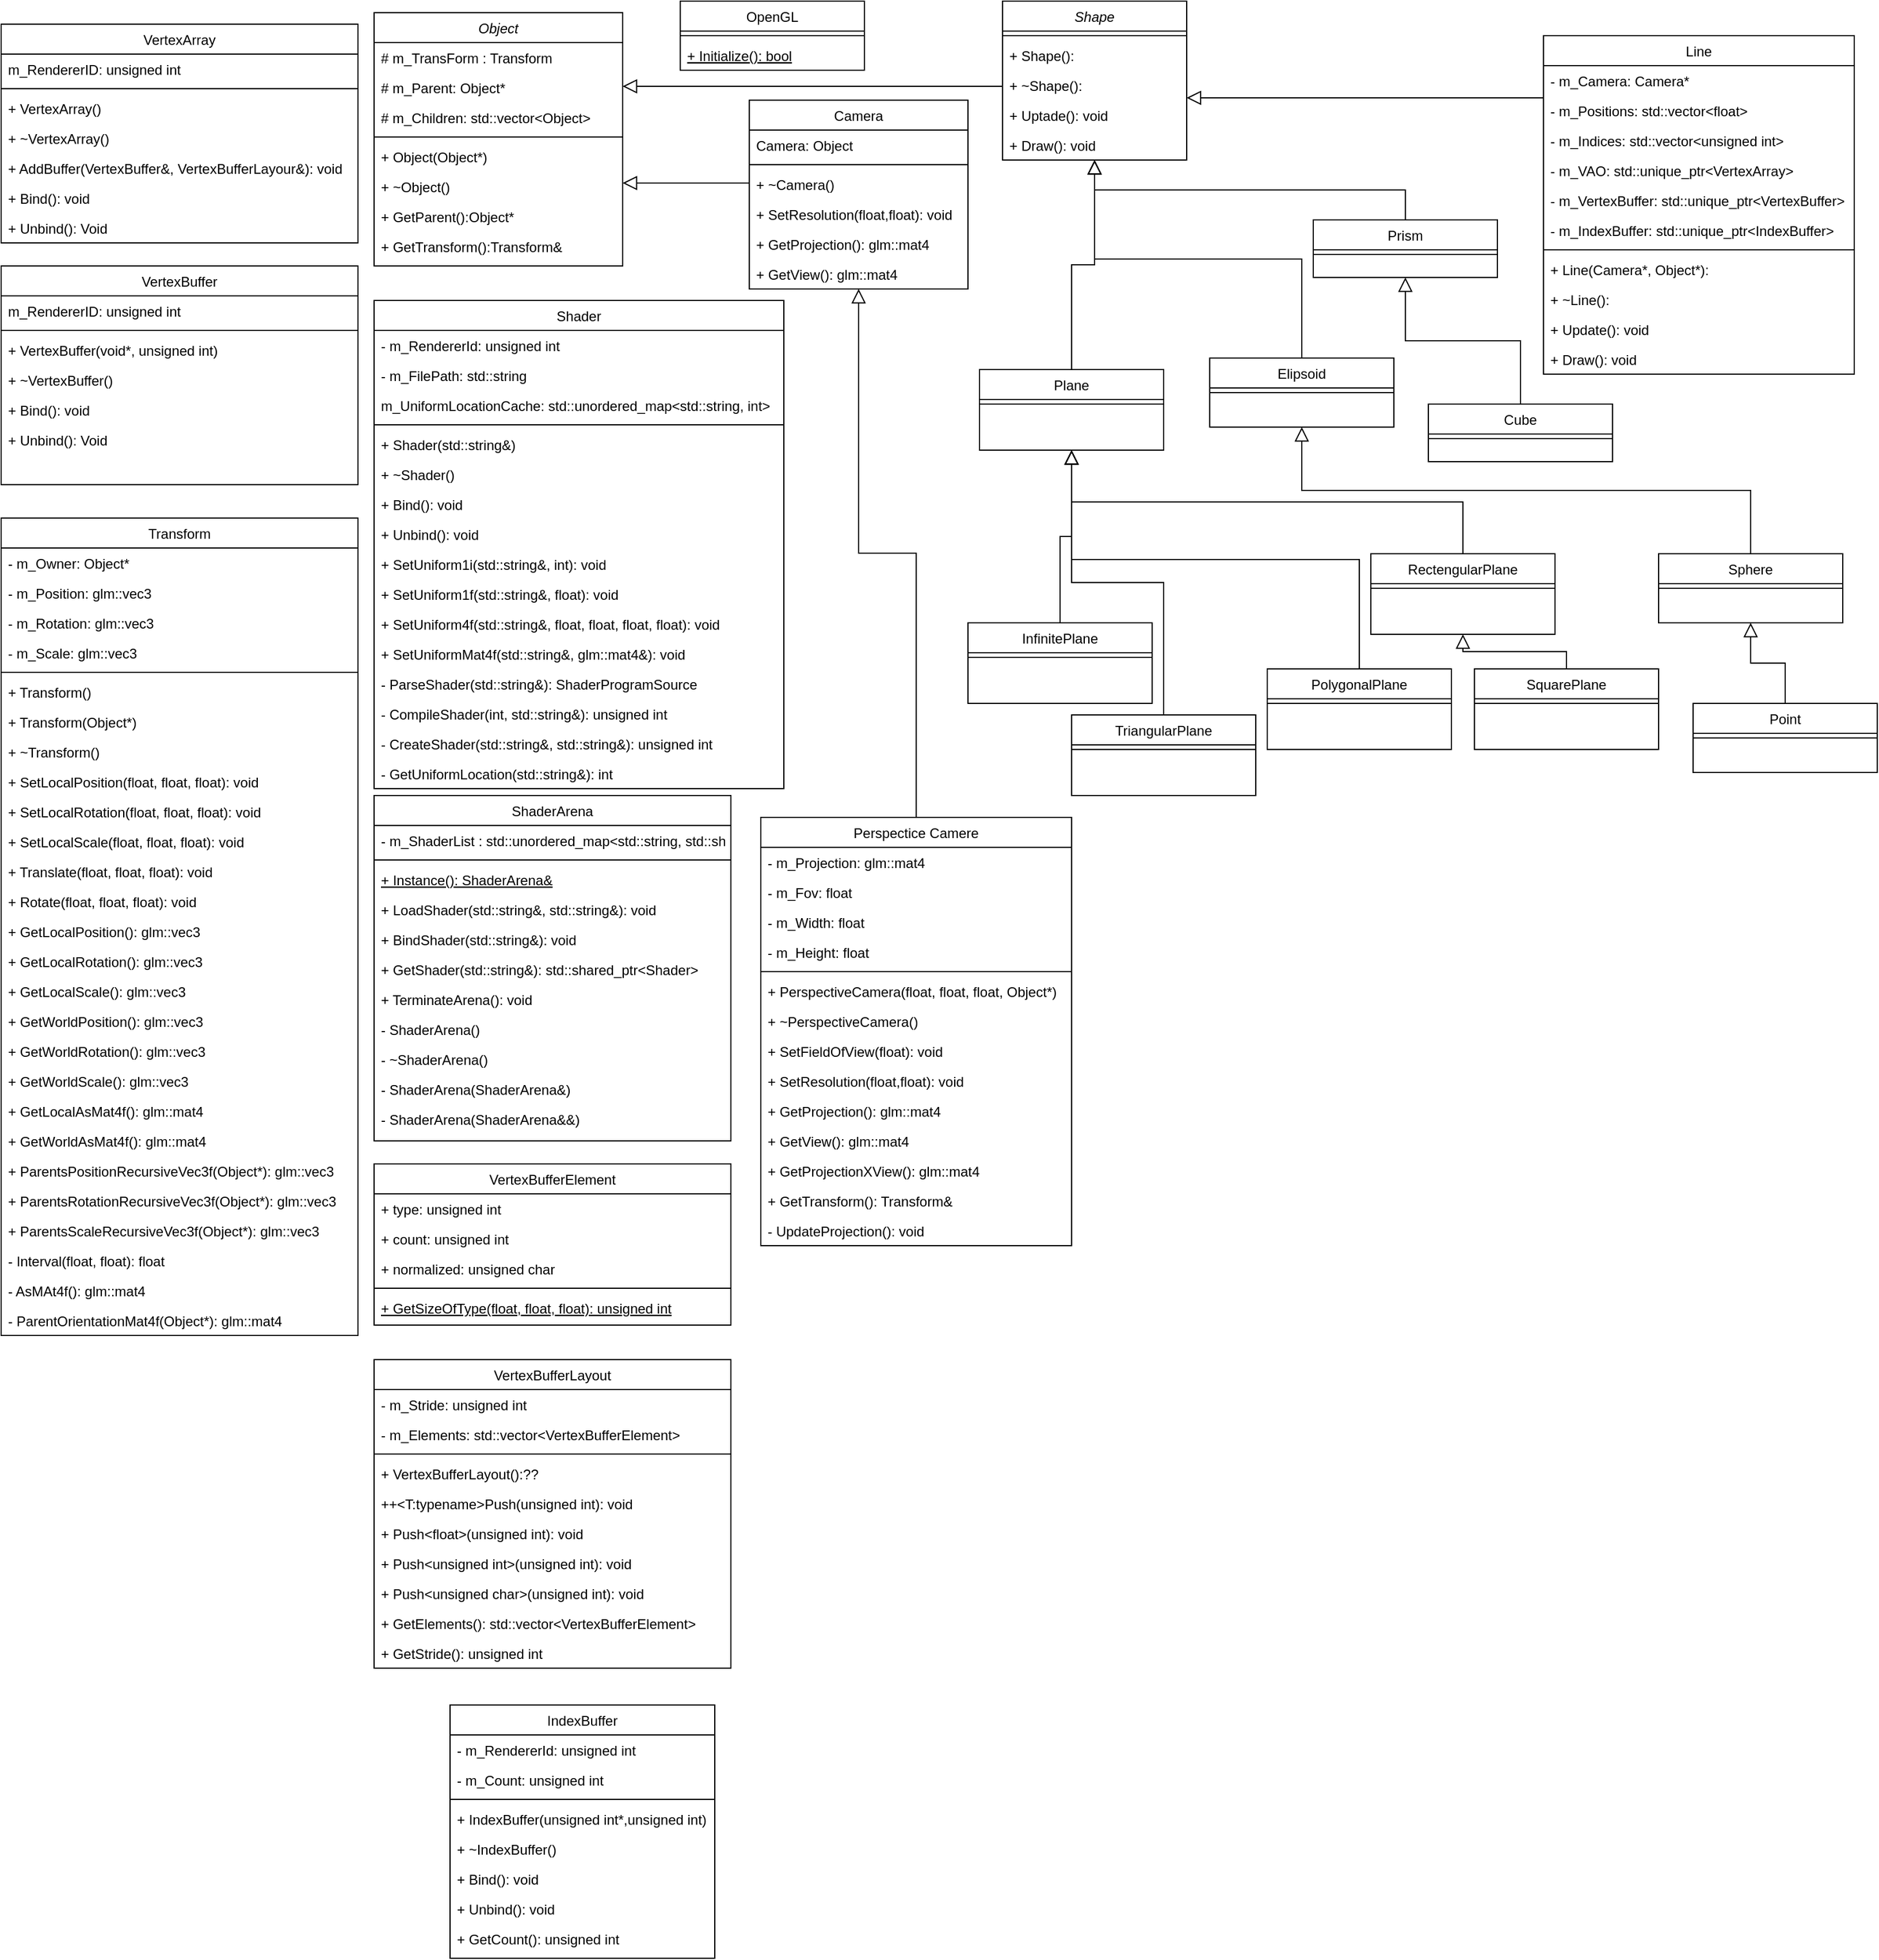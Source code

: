 <mxfile version="22.0.2" type="device">
  <diagram id="C5RBs43oDa-KdzZeNtuy" name="Page-1">
    <mxGraphModel dx="629" dy="1029" grid="1" gridSize="10" guides="1" tooltips="1" connect="1" arrows="1" fold="1" page="1" pageScale="1" pageWidth="827" pageHeight="1169" math="0" shadow="0">
      <root>
        <mxCell id="WIyWlLk6GJQsqaUBKTNV-0" />
        <mxCell id="WIyWlLk6GJQsqaUBKTNV-1" parent="WIyWlLk6GJQsqaUBKTNV-0" />
        <mxCell id="zkfFHV4jXpPFQw0GAbJ--0" value="Object" style="swimlane;fontStyle=2;align=center;verticalAlign=top;childLayout=stackLayout;horizontal=1;startSize=26;horizontalStack=0;resizeParent=1;resizeLast=0;collapsible=1;marginBottom=0;rounded=0;shadow=0;strokeWidth=1;" parent="WIyWlLk6GJQsqaUBKTNV-1" vertex="1">
          <mxGeometry x="334" y="20" width="216" height="220" as="geometry">
            <mxRectangle x="230" y="140" width="160" height="26" as="alternateBounds" />
          </mxGeometry>
        </mxCell>
        <mxCell id="_ios6dmpxayGnYbrdjgP-86" value="# m_TransForm : Transform" style="text;align=left;verticalAlign=top;spacingLeft=4;spacingRight=4;overflow=hidden;rotatable=0;points=[[0,0.5],[1,0.5]];portConstraint=eastwest;" parent="zkfFHV4jXpPFQw0GAbJ--0" vertex="1">
          <mxGeometry y="26" width="216" height="26" as="geometry" />
        </mxCell>
        <mxCell id="_ios6dmpxayGnYbrdjgP-88" value="# m_Parent: Object*" style="text;align=left;verticalAlign=top;spacingLeft=4;spacingRight=4;overflow=hidden;rotatable=0;points=[[0,0.5],[1,0.5]];portConstraint=eastwest;" parent="zkfFHV4jXpPFQw0GAbJ--0" vertex="1">
          <mxGeometry y="52" width="216" height="26" as="geometry" />
        </mxCell>
        <mxCell id="_ios6dmpxayGnYbrdjgP-87" value="# m_Children: std::vector&lt;Object&gt;" style="text;align=left;verticalAlign=top;spacingLeft=4;spacingRight=4;overflow=hidden;rotatable=0;points=[[0,0.5],[1,0.5]];portConstraint=eastwest;" parent="zkfFHV4jXpPFQw0GAbJ--0" vertex="1">
          <mxGeometry y="78" width="216" height="26" as="geometry" />
        </mxCell>
        <mxCell id="zkfFHV4jXpPFQw0GAbJ--4" value="" style="line;html=1;strokeWidth=1;align=left;verticalAlign=middle;spacingTop=-1;spacingLeft=3;spacingRight=3;rotatable=0;labelPosition=right;points=[];portConstraint=eastwest;" parent="zkfFHV4jXpPFQw0GAbJ--0" vertex="1">
          <mxGeometry y="104" width="216" height="8" as="geometry" />
        </mxCell>
        <mxCell id="zkfFHV4jXpPFQw0GAbJ--5" value="+ Object(Object*)" style="text;align=left;verticalAlign=top;spacingLeft=4;spacingRight=4;overflow=hidden;rotatable=0;points=[[0,0.5],[1,0.5]];portConstraint=eastwest;" parent="zkfFHV4jXpPFQw0GAbJ--0" vertex="1">
          <mxGeometry y="112" width="216" height="26" as="geometry" />
        </mxCell>
        <mxCell id="_ios6dmpxayGnYbrdjgP-83" value="+ ~Object()" style="text;align=left;verticalAlign=top;spacingLeft=4;spacingRight=4;overflow=hidden;rotatable=0;points=[[0,0.5],[1,0.5]];portConstraint=eastwest;" parent="zkfFHV4jXpPFQw0GAbJ--0" vertex="1">
          <mxGeometry y="138" width="216" height="26" as="geometry" />
        </mxCell>
        <mxCell id="_ios6dmpxayGnYbrdjgP-84" value="+ GetParent():Object*" style="text;align=left;verticalAlign=top;spacingLeft=4;spacingRight=4;overflow=hidden;rotatable=0;points=[[0,0.5],[1,0.5]];portConstraint=eastwest;" parent="zkfFHV4jXpPFQw0GAbJ--0" vertex="1">
          <mxGeometry y="164" width="216" height="26" as="geometry" />
        </mxCell>
        <mxCell id="_ios6dmpxayGnYbrdjgP-85" value="+ GetTransform():Transform&amp;" style="text;align=left;verticalAlign=top;spacingLeft=4;spacingRight=4;overflow=hidden;rotatable=0;points=[[0,0.5],[1,0.5]];portConstraint=eastwest;" parent="zkfFHV4jXpPFQw0GAbJ--0" vertex="1">
          <mxGeometry y="190" width="216" height="26" as="geometry" />
        </mxCell>
        <mxCell id="zkfFHV4jXpPFQw0GAbJ--6" value="Camera" style="swimlane;fontStyle=0;align=center;verticalAlign=top;childLayout=stackLayout;horizontal=1;startSize=26;horizontalStack=0;resizeParent=1;resizeLast=0;collapsible=1;marginBottom=0;rounded=0;shadow=0;strokeWidth=1;" parent="WIyWlLk6GJQsqaUBKTNV-1" vertex="1">
          <mxGeometry x="660" y="96" width="190" height="164" as="geometry">
            <mxRectangle x="130" y="380" width="160" height="26" as="alternateBounds" />
          </mxGeometry>
        </mxCell>
        <mxCell id="_ios6dmpxayGnYbrdjgP-78" value="Camera: Object" style="text;align=left;verticalAlign=top;spacingLeft=4;spacingRight=4;overflow=hidden;rotatable=0;points=[[0,0.5],[1,0.5]];portConstraint=eastwest;" parent="zkfFHV4jXpPFQw0GAbJ--6" vertex="1">
          <mxGeometry y="26" width="190" height="26" as="geometry" />
        </mxCell>
        <mxCell id="zkfFHV4jXpPFQw0GAbJ--9" value="" style="line;html=1;strokeWidth=1;align=left;verticalAlign=middle;spacingTop=-1;spacingLeft=3;spacingRight=3;rotatable=0;labelPosition=right;points=[];portConstraint=eastwest;" parent="zkfFHV4jXpPFQw0GAbJ--6" vertex="1">
          <mxGeometry y="52" width="190" height="8" as="geometry" />
        </mxCell>
        <mxCell id="_ios6dmpxayGnYbrdjgP-79" value="+ ~Camera()" style="text;align=left;verticalAlign=top;spacingLeft=4;spacingRight=4;overflow=hidden;rotatable=0;points=[[0,0.5],[1,0.5]];portConstraint=eastwest;" parent="zkfFHV4jXpPFQw0GAbJ--6" vertex="1">
          <mxGeometry y="60" width="190" height="26" as="geometry" />
        </mxCell>
        <mxCell id="_ios6dmpxayGnYbrdjgP-80" value="+ SetResolution(float,float): void" style="text;align=left;verticalAlign=top;spacingLeft=4;spacingRight=4;overflow=hidden;rotatable=0;points=[[0,0.5],[1,0.5]];portConstraint=eastwest;" parent="zkfFHV4jXpPFQw0GAbJ--6" vertex="1">
          <mxGeometry y="86" width="190" height="26" as="geometry" />
        </mxCell>
        <mxCell id="_ios6dmpxayGnYbrdjgP-81" value="+ GetProjection(): glm::mat4" style="text;align=left;verticalAlign=top;spacingLeft=4;spacingRight=4;overflow=hidden;rotatable=0;points=[[0,0.5],[1,0.5]];portConstraint=eastwest;" parent="zkfFHV4jXpPFQw0GAbJ--6" vertex="1">
          <mxGeometry y="112" width="190" height="26" as="geometry" />
        </mxCell>
        <mxCell id="_ios6dmpxayGnYbrdjgP-82" value="+ GetView(): glm::mat4" style="text;align=left;verticalAlign=top;spacingLeft=4;spacingRight=4;overflow=hidden;rotatable=0;points=[[0,0.5],[1,0.5]];portConstraint=eastwest;" parent="zkfFHV4jXpPFQw0GAbJ--6" vertex="1">
          <mxGeometry y="138" width="190" height="26" as="geometry" />
        </mxCell>
        <mxCell id="zkfFHV4jXpPFQw0GAbJ--12" value="" style="endArrow=block;endSize=10;endFill=0;shadow=0;strokeWidth=1;rounded=0;edgeStyle=elbowEdgeStyle;elbow=vertical;" parent="WIyWlLk6GJQsqaUBKTNV-1" source="zkfFHV4jXpPFQw0GAbJ--6" target="zkfFHV4jXpPFQw0GAbJ--0" edge="1">
          <mxGeometry width="160" relative="1" as="geometry">
            <mxPoint x="280" y="123" as="sourcePoint" />
            <mxPoint x="340" y="190" as="targetPoint" />
          </mxGeometry>
        </mxCell>
        <mxCell id="zkfFHV4jXpPFQw0GAbJ--13" value="Transform" style="swimlane;fontStyle=0;align=center;verticalAlign=top;childLayout=stackLayout;horizontal=1;startSize=26;horizontalStack=0;resizeParent=1;resizeLast=0;collapsible=1;marginBottom=0;rounded=0;shadow=0;strokeWidth=1;" parent="WIyWlLk6GJQsqaUBKTNV-1" vertex="1">
          <mxGeometry x="10" y="459" width="310" height="710" as="geometry">
            <mxRectangle x="340" y="380" width="170" height="26" as="alternateBounds" />
          </mxGeometry>
        </mxCell>
        <mxCell id="5Rmvn-QizgKtNs0ZbM3W-58" value="- m_Owner: Object*" style="text;align=left;verticalAlign=top;spacingLeft=4;spacingRight=4;overflow=hidden;rotatable=0;points=[[0,0.5],[1,0.5]];portConstraint=eastwest;" vertex="1" parent="zkfFHV4jXpPFQw0GAbJ--13">
          <mxGeometry y="26" width="310" height="26" as="geometry" />
        </mxCell>
        <mxCell id="5Rmvn-QizgKtNs0ZbM3W-59" value="- m_Position: glm::vec3" style="text;align=left;verticalAlign=top;spacingLeft=4;spacingRight=4;overflow=hidden;rotatable=0;points=[[0,0.5],[1,0.5]];portConstraint=eastwest;" vertex="1" parent="zkfFHV4jXpPFQw0GAbJ--13">
          <mxGeometry y="52" width="310" height="26" as="geometry" />
        </mxCell>
        <mxCell id="5Rmvn-QizgKtNs0ZbM3W-62" value="- m_Rotation: glm::vec3" style="text;align=left;verticalAlign=top;spacingLeft=4;spacingRight=4;overflow=hidden;rotatable=0;points=[[0,0.5],[1,0.5]];portConstraint=eastwest;" vertex="1" parent="zkfFHV4jXpPFQw0GAbJ--13">
          <mxGeometry y="78" width="310" height="26" as="geometry" />
        </mxCell>
        <mxCell id="5Rmvn-QizgKtNs0ZbM3W-63" value="- m_Scale: glm::vec3" style="text;align=left;verticalAlign=top;spacingLeft=4;spacingRight=4;overflow=hidden;rotatable=0;points=[[0,0.5],[1,0.5]];portConstraint=eastwest;" vertex="1" parent="zkfFHV4jXpPFQw0GAbJ--13">
          <mxGeometry y="104" width="310" height="26" as="geometry" />
        </mxCell>
        <mxCell id="zkfFHV4jXpPFQw0GAbJ--15" value="" style="line;html=1;strokeWidth=1;align=left;verticalAlign=middle;spacingTop=-1;spacingLeft=3;spacingRight=3;rotatable=0;labelPosition=right;points=[];portConstraint=eastwest;" parent="zkfFHV4jXpPFQw0GAbJ--13" vertex="1">
          <mxGeometry y="130" width="310" height="8" as="geometry" />
        </mxCell>
        <mxCell id="5Rmvn-QizgKtNs0ZbM3W-38" value="+ Transform()" style="text;align=left;verticalAlign=top;spacingLeft=4;spacingRight=4;overflow=hidden;rotatable=0;points=[[0,0.5],[1,0.5]];portConstraint=eastwest;" vertex="1" parent="zkfFHV4jXpPFQw0GAbJ--13">
          <mxGeometry y="138" width="310" height="26" as="geometry" />
        </mxCell>
        <mxCell id="5Rmvn-QizgKtNs0ZbM3W-39" value="+ Transform(Object*)" style="text;align=left;verticalAlign=top;spacingLeft=4;spacingRight=4;overflow=hidden;rotatable=0;points=[[0,0.5],[1,0.5]];portConstraint=eastwest;" vertex="1" parent="zkfFHV4jXpPFQw0GAbJ--13">
          <mxGeometry y="164" width="310" height="26" as="geometry" />
        </mxCell>
        <mxCell id="5Rmvn-QizgKtNs0ZbM3W-40" value="+ ~Transform()" style="text;align=left;verticalAlign=top;spacingLeft=4;spacingRight=4;overflow=hidden;rotatable=0;points=[[0,0.5],[1,0.5]];portConstraint=eastwest;" vertex="1" parent="zkfFHV4jXpPFQw0GAbJ--13">
          <mxGeometry y="190" width="310" height="26" as="geometry" />
        </mxCell>
        <mxCell id="5Rmvn-QizgKtNs0ZbM3W-41" value="+ SetLocalPosition(float, float, float): void" style="text;align=left;verticalAlign=top;spacingLeft=4;spacingRight=4;overflow=hidden;rotatable=0;points=[[0,0.5],[1,0.5]];portConstraint=eastwest;" vertex="1" parent="zkfFHV4jXpPFQw0GAbJ--13">
          <mxGeometry y="216" width="310" height="26" as="geometry" />
        </mxCell>
        <mxCell id="5Rmvn-QizgKtNs0ZbM3W-42" value="+ SetLocalRotation(float, float, float): void" style="text;align=left;verticalAlign=top;spacingLeft=4;spacingRight=4;overflow=hidden;rotatable=0;points=[[0,0.5],[1,0.5]];portConstraint=eastwest;" vertex="1" parent="zkfFHV4jXpPFQw0GAbJ--13">
          <mxGeometry y="242" width="310" height="26" as="geometry" />
        </mxCell>
        <mxCell id="5Rmvn-QizgKtNs0ZbM3W-43" value="+ SetLocalScale(float, float, float): void" style="text;align=left;verticalAlign=top;spacingLeft=4;spacingRight=4;overflow=hidden;rotatable=0;points=[[0,0.5],[1,0.5]];portConstraint=eastwest;" vertex="1" parent="zkfFHV4jXpPFQw0GAbJ--13">
          <mxGeometry y="268" width="310" height="26" as="geometry" />
        </mxCell>
        <mxCell id="5Rmvn-QizgKtNs0ZbM3W-44" value="+ Translate(float, float, float): void" style="text;align=left;verticalAlign=top;spacingLeft=4;spacingRight=4;overflow=hidden;rotatable=0;points=[[0,0.5],[1,0.5]];portConstraint=eastwest;" vertex="1" parent="zkfFHV4jXpPFQw0GAbJ--13">
          <mxGeometry y="294" width="310" height="26" as="geometry" />
        </mxCell>
        <mxCell id="5Rmvn-QizgKtNs0ZbM3W-45" value="+ Rotate(float, float, float): void" style="text;align=left;verticalAlign=top;spacingLeft=4;spacingRight=4;overflow=hidden;rotatable=0;points=[[0,0.5],[1,0.5]];portConstraint=eastwest;" vertex="1" parent="zkfFHV4jXpPFQw0GAbJ--13">
          <mxGeometry y="320" width="310" height="26" as="geometry" />
        </mxCell>
        <mxCell id="5Rmvn-QizgKtNs0ZbM3W-46" value="+ GetLocalPosition(): glm::vec3" style="text;align=left;verticalAlign=top;spacingLeft=4;spacingRight=4;overflow=hidden;rotatable=0;points=[[0,0.5],[1,0.5]];portConstraint=eastwest;" vertex="1" parent="zkfFHV4jXpPFQw0GAbJ--13">
          <mxGeometry y="346" width="310" height="26" as="geometry" />
        </mxCell>
        <mxCell id="5Rmvn-QizgKtNs0ZbM3W-47" value="+ GetLocalRotation(): glm::vec3" style="text;align=left;verticalAlign=top;spacingLeft=4;spacingRight=4;overflow=hidden;rotatable=0;points=[[0,0.5],[1,0.5]];portConstraint=eastwest;" vertex="1" parent="zkfFHV4jXpPFQw0GAbJ--13">
          <mxGeometry y="372" width="310" height="26" as="geometry" />
        </mxCell>
        <mxCell id="5Rmvn-QizgKtNs0ZbM3W-48" value="+ GetLocalScale(): glm::vec3" style="text;align=left;verticalAlign=top;spacingLeft=4;spacingRight=4;overflow=hidden;rotatable=0;points=[[0,0.5],[1,0.5]];portConstraint=eastwest;" vertex="1" parent="zkfFHV4jXpPFQw0GAbJ--13">
          <mxGeometry y="398" width="310" height="26" as="geometry" />
        </mxCell>
        <mxCell id="5Rmvn-QizgKtNs0ZbM3W-49" value="+ GetWorldPosition(): glm::vec3" style="text;align=left;verticalAlign=top;spacingLeft=4;spacingRight=4;overflow=hidden;rotatable=0;points=[[0,0.5],[1,0.5]];portConstraint=eastwest;" vertex="1" parent="zkfFHV4jXpPFQw0GAbJ--13">
          <mxGeometry y="424" width="310" height="26" as="geometry" />
        </mxCell>
        <mxCell id="5Rmvn-QizgKtNs0ZbM3W-50" value="+ GetWorldRotation(): glm::vec3" style="text;align=left;verticalAlign=top;spacingLeft=4;spacingRight=4;overflow=hidden;rotatable=0;points=[[0,0.5],[1,0.5]];portConstraint=eastwest;" vertex="1" parent="zkfFHV4jXpPFQw0GAbJ--13">
          <mxGeometry y="450" width="310" height="26" as="geometry" />
        </mxCell>
        <mxCell id="5Rmvn-QizgKtNs0ZbM3W-51" value="+ GetWorldScale(): glm::vec3" style="text;align=left;verticalAlign=top;spacingLeft=4;spacingRight=4;overflow=hidden;rotatable=0;points=[[0,0.5],[1,0.5]];portConstraint=eastwest;" vertex="1" parent="zkfFHV4jXpPFQw0GAbJ--13">
          <mxGeometry y="476" width="310" height="26" as="geometry" />
        </mxCell>
        <mxCell id="5Rmvn-QizgKtNs0ZbM3W-52" value="+ GetLocalAsMat4f(): glm::mat4" style="text;align=left;verticalAlign=top;spacingLeft=4;spacingRight=4;overflow=hidden;rotatable=0;points=[[0,0.5],[1,0.5]];portConstraint=eastwest;" vertex="1" parent="zkfFHV4jXpPFQw0GAbJ--13">
          <mxGeometry y="502" width="310" height="26" as="geometry" />
        </mxCell>
        <mxCell id="5Rmvn-QizgKtNs0ZbM3W-53" value="+ GetWorldAsMat4f(): glm::mat4" style="text;align=left;verticalAlign=top;spacingLeft=4;spacingRight=4;overflow=hidden;rotatable=0;points=[[0,0.5],[1,0.5]];portConstraint=eastwest;" vertex="1" parent="zkfFHV4jXpPFQw0GAbJ--13">
          <mxGeometry y="528" width="310" height="26" as="geometry" />
        </mxCell>
        <mxCell id="5Rmvn-QizgKtNs0ZbM3W-55" value="+ ParentsPositionRecursiveVec3f(Object*): glm::vec3" style="text;align=left;verticalAlign=top;spacingLeft=4;spacingRight=4;overflow=hidden;rotatable=0;points=[[0,0.5],[1,0.5]];portConstraint=eastwest;" vertex="1" parent="zkfFHV4jXpPFQw0GAbJ--13">
          <mxGeometry y="554" width="310" height="26" as="geometry" />
        </mxCell>
        <mxCell id="5Rmvn-QizgKtNs0ZbM3W-56" value="+ ParentsRotationRecursiveVec3f(Object*): glm::vec3" style="text;align=left;verticalAlign=top;spacingLeft=4;spacingRight=4;overflow=hidden;rotatable=0;points=[[0,0.5],[1,0.5]];portConstraint=eastwest;" vertex="1" parent="zkfFHV4jXpPFQw0GAbJ--13">
          <mxGeometry y="580" width="310" height="26" as="geometry" />
        </mxCell>
        <mxCell id="5Rmvn-QizgKtNs0ZbM3W-57" value="+ ParentsScaleRecursiveVec3f(Object*): glm::vec3" style="text;align=left;verticalAlign=top;spacingLeft=4;spacingRight=4;overflow=hidden;rotatable=0;points=[[0,0.5],[1,0.5]];portConstraint=eastwest;" vertex="1" parent="zkfFHV4jXpPFQw0GAbJ--13">
          <mxGeometry y="606" width="310" height="26" as="geometry" />
        </mxCell>
        <mxCell id="5Rmvn-QizgKtNs0ZbM3W-60" value="- Interval(float, float): float" style="text;align=left;verticalAlign=top;spacingLeft=4;spacingRight=4;overflow=hidden;rotatable=0;points=[[0,0.5],[1,0.5]];portConstraint=eastwest;" vertex="1" parent="zkfFHV4jXpPFQw0GAbJ--13">
          <mxGeometry y="632" width="310" height="26" as="geometry" />
        </mxCell>
        <mxCell id="5Rmvn-QizgKtNs0ZbM3W-61" value="- AsMAt4f(): glm::mat4" style="text;align=left;verticalAlign=top;spacingLeft=4;spacingRight=4;overflow=hidden;rotatable=0;points=[[0,0.5],[1,0.5]];portConstraint=eastwest;" vertex="1" parent="zkfFHV4jXpPFQw0GAbJ--13">
          <mxGeometry y="658" width="310" height="26" as="geometry" />
        </mxCell>
        <mxCell id="5Rmvn-QizgKtNs0ZbM3W-64" value="- ParentOrientationMat4f(Object*): glm::mat4" style="text;align=left;verticalAlign=top;spacingLeft=4;spacingRight=4;overflow=hidden;rotatable=0;points=[[0,0.5],[1,0.5]];portConstraint=eastwest;" vertex="1" parent="zkfFHV4jXpPFQw0GAbJ--13">
          <mxGeometry y="684" width="310" height="26" as="geometry" />
        </mxCell>
        <mxCell id="zkfFHV4jXpPFQw0GAbJ--17" value="IndexBuffer" style="swimlane;fontStyle=0;align=center;verticalAlign=top;childLayout=stackLayout;horizontal=1;startSize=26;horizontalStack=0;resizeParent=1;resizeLast=0;collapsible=1;marginBottom=0;rounded=0;shadow=0;strokeWidth=1;" parent="WIyWlLk6GJQsqaUBKTNV-1" vertex="1">
          <mxGeometry x="400" y="1490" width="230" height="220" as="geometry">
            <mxRectangle x="550" y="140" width="160" height="26" as="alternateBounds" />
          </mxGeometry>
        </mxCell>
        <mxCell id="_ios6dmpxayGnYbrdjgP-89" value="- m_RendererId: unsigned int" style="text;align=left;verticalAlign=top;spacingLeft=4;spacingRight=4;overflow=hidden;rotatable=0;points=[[0,0.5],[1,0.5]];portConstraint=eastwest;" parent="zkfFHV4jXpPFQw0GAbJ--17" vertex="1">
          <mxGeometry y="26" width="230" height="26" as="geometry" />
        </mxCell>
        <mxCell id="_ios6dmpxayGnYbrdjgP-90" value="- m_Count: unsigned int" style="text;align=left;verticalAlign=top;spacingLeft=4;spacingRight=4;overflow=hidden;rotatable=0;points=[[0,0.5],[1,0.5]];portConstraint=eastwest;" parent="zkfFHV4jXpPFQw0GAbJ--17" vertex="1">
          <mxGeometry y="52" width="230" height="26" as="geometry" />
        </mxCell>
        <mxCell id="zkfFHV4jXpPFQw0GAbJ--23" value="" style="line;html=1;strokeWidth=1;align=left;verticalAlign=middle;spacingTop=-1;spacingLeft=3;spacingRight=3;rotatable=0;labelPosition=right;points=[];portConstraint=eastwest;" parent="zkfFHV4jXpPFQw0GAbJ--17" vertex="1">
          <mxGeometry y="78" width="230" height="8" as="geometry" />
        </mxCell>
        <mxCell id="_ios6dmpxayGnYbrdjgP-91" value="+ IndexBuffer(unsigned int*,unsigned int)" style="text;align=left;verticalAlign=top;spacingLeft=4;spacingRight=4;overflow=hidden;rotatable=0;points=[[0,0.5],[1,0.5]];portConstraint=eastwest;" parent="zkfFHV4jXpPFQw0GAbJ--17" vertex="1">
          <mxGeometry y="86" width="230" height="26" as="geometry" />
        </mxCell>
        <mxCell id="_ios6dmpxayGnYbrdjgP-92" value="+ ~IndexBuffer()" style="text;align=left;verticalAlign=top;spacingLeft=4;spacingRight=4;overflow=hidden;rotatable=0;points=[[0,0.5],[1,0.5]];portConstraint=eastwest;" parent="zkfFHV4jXpPFQw0GAbJ--17" vertex="1">
          <mxGeometry y="112" width="230" height="26" as="geometry" />
        </mxCell>
        <mxCell id="_ios6dmpxayGnYbrdjgP-93" value="+ Bind(): void" style="text;align=left;verticalAlign=top;spacingLeft=4;spacingRight=4;overflow=hidden;rotatable=0;points=[[0,0.5],[1,0.5]];portConstraint=eastwest;" parent="zkfFHV4jXpPFQw0GAbJ--17" vertex="1">
          <mxGeometry y="138" width="230" height="26" as="geometry" />
        </mxCell>
        <mxCell id="_ios6dmpxayGnYbrdjgP-94" value="+ Unbind(): void" style="text;align=left;verticalAlign=top;spacingLeft=4;spacingRight=4;overflow=hidden;rotatable=0;points=[[0,0.5],[1,0.5]];portConstraint=eastwest;" parent="zkfFHV4jXpPFQw0GAbJ--17" vertex="1">
          <mxGeometry y="164" width="230" height="26" as="geometry" />
        </mxCell>
        <mxCell id="_ios6dmpxayGnYbrdjgP-95" value="+ GetCount(): unsigned int" style="text;align=left;verticalAlign=top;spacingLeft=4;spacingRight=4;overflow=hidden;rotatable=0;points=[[0,0.5],[1,0.5]];portConstraint=eastwest;" parent="zkfFHV4jXpPFQw0GAbJ--17" vertex="1">
          <mxGeometry y="190" width="230" height="26" as="geometry" />
        </mxCell>
        <mxCell id="_ios6dmpxayGnYbrdjgP-39" value="Shape" style="swimlane;fontStyle=2;align=center;verticalAlign=top;childLayout=stackLayout;horizontal=1;startSize=26;horizontalStack=0;resizeParent=1;resizeLast=0;collapsible=1;marginBottom=0;rounded=0;shadow=0;strokeWidth=1;" parent="WIyWlLk6GJQsqaUBKTNV-1" vertex="1">
          <mxGeometry x="880" y="10" width="160" height="138" as="geometry">
            <mxRectangle x="230" y="140" width="160" height="26" as="alternateBounds" />
          </mxGeometry>
        </mxCell>
        <mxCell id="_ios6dmpxayGnYbrdjgP-40" value="" style="line;html=1;strokeWidth=1;align=left;verticalAlign=middle;spacingTop=-1;spacingLeft=3;spacingRight=3;rotatable=0;labelPosition=right;points=[];portConstraint=eastwest;" parent="_ios6dmpxayGnYbrdjgP-39" vertex="1">
          <mxGeometry y="26" width="160" height="8" as="geometry" />
        </mxCell>
        <mxCell id="_ios6dmpxayGnYbrdjgP-41" value="+ Shape():" style="text;align=left;verticalAlign=top;spacingLeft=4;spacingRight=4;overflow=hidden;rotatable=0;points=[[0,0.5],[1,0.5]];portConstraint=eastwest;" parent="_ios6dmpxayGnYbrdjgP-39" vertex="1">
          <mxGeometry y="34" width="160" height="26" as="geometry" />
        </mxCell>
        <mxCell id="5Rmvn-QizgKtNs0ZbM3W-109" value="+ ~Shape():" style="text;align=left;verticalAlign=top;spacingLeft=4;spacingRight=4;overflow=hidden;rotatable=0;points=[[0,0.5],[1,0.5]];portConstraint=eastwest;" vertex="1" parent="_ios6dmpxayGnYbrdjgP-39">
          <mxGeometry y="60" width="160" height="26" as="geometry" />
        </mxCell>
        <mxCell id="5Rmvn-QizgKtNs0ZbM3W-110" value="+ Uptade(): void" style="text;align=left;verticalAlign=top;spacingLeft=4;spacingRight=4;overflow=hidden;rotatable=0;points=[[0,0.5],[1,0.5]];portConstraint=eastwest;" vertex="1" parent="_ios6dmpxayGnYbrdjgP-39">
          <mxGeometry y="86" width="160" height="26" as="geometry" />
        </mxCell>
        <mxCell id="5Rmvn-QizgKtNs0ZbM3W-111" value="+ Draw(): void" style="text;align=left;verticalAlign=top;spacingLeft=4;spacingRight=4;overflow=hidden;rotatable=0;points=[[0,0.5],[1,0.5]];portConstraint=eastwest;" vertex="1" parent="_ios6dmpxayGnYbrdjgP-39">
          <mxGeometry y="112" width="160" height="26" as="geometry" />
        </mxCell>
        <mxCell id="_ios6dmpxayGnYbrdjgP-42" value="Line" style="swimlane;fontStyle=0;align=center;verticalAlign=top;childLayout=stackLayout;horizontal=1;startSize=26;horizontalStack=0;resizeParent=1;resizeLast=0;collapsible=1;marginBottom=0;rounded=0;shadow=0;strokeWidth=1;" parent="WIyWlLk6GJQsqaUBKTNV-1" vertex="1">
          <mxGeometry x="1350" y="40" width="270" height="294" as="geometry">
            <mxRectangle x="130" y="380" width="160" height="26" as="alternateBounds" />
          </mxGeometry>
        </mxCell>
        <mxCell id="5Rmvn-QizgKtNs0ZbM3W-121" value="- m_Camera: Camera*" style="text;align=left;verticalAlign=top;spacingLeft=4;spacingRight=4;overflow=hidden;rotatable=0;points=[[0,0.5],[1,0.5]];portConstraint=eastwest;" vertex="1" parent="_ios6dmpxayGnYbrdjgP-42">
          <mxGeometry y="26" width="270" height="26" as="geometry" />
        </mxCell>
        <mxCell id="5Rmvn-QizgKtNs0ZbM3W-122" value="- m_Positions: std::vector&lt;float&gt;" style="text;align=left;verticalAlign=top;spacingLeft=4;spacingRight=4;overflow=hidden;rotatable=0;points=[[0,0.5],[1,0.5]];portConstraint=eastwest;" vertex="1" parent="_ios6dmpxayGnYbrdjgP-42">
          <mxGeometry y="52" width="270" height="26" as="geometry" />
        </mxCell>
        <mxCell id="5Rmvn-QizgKtNs0ZbM3W-123" value="- m_Indices: std::vector&lt;unsigned int&gt;" style="text;align=left;verticalAlign=top;spacingLeft=4;spacingRight=4;overflow=hidden;rotatable=0;points=[[0,0.5],[1,0.5]];portConstraint=eastwest;" vertex="1" parent="_ios6dmpxayGnYbrdjgP-42">
          <mxGeometry y="78" width="270" height="26" as="geometry" />
        </mxCell>
        <mxCell id="5Rmvn-QizgKtNs0ZbM3W-124" value="- m_VAO: std::unique_ptr&lt;VertexArray&gt;" style="text;align=left;verticalAlign=top;spacingLeft=4;spacingRight=4;overflow=hidden;rotatable=0;points=[[0,0.5],[1,0.5]];portConstraint=eastwest;" vertex="1" parent="_ios6dmpxayGnYbrdjgP-42">
          <mxGeometry y="104" width="270" height="26" as="geometry" />
        </mxCell>
        <mxCell id="5Rmvn-QizgKtNs0ZbM3W-125" value="- m_VertexBuffer: std::unique_ptr&lt;VertexBuffer&gt;" style="text;align=left;verticalAlign=top;spacingLeft=4;spacingRight=4;overflow=hidden;rotatable=0;points=[[0,0.5],[1,0.5]];portConstraint=eastwest;" vertex="1" parent="_ios6dmpxayGnYbrdjgP-42">
          <mxGeometry y="130" width="270" height="26" as="geometry" />
        </mxCell>
        <mxCell id="5Rmvn-QizgKtNs0ZbM3W-126" value="- m_IndexBuffer: std::unique_ptr&lt;IndexBuffer&gt;" style="text;align=left;verticalAlign=top;spacingLeft=4;spacingRight=4;overflow=hidden;rotatable=0;points=[[0,0.5],[1,0.5]];portConstraint=eastwest;" vertex="1" parent="_ios6dmpxayGnYbrdjgP-42">
          <mxGeometry y="156" width="270" height="26" as="geometry" />
        </mxCell>
        <mxCell id="_ios6dmpxayGnYbrdjgP-43" value="" style="line;html=1;strokeWidth=1;align=left;verticalAlign=middle;spacingTop=-1;spacingLeft=3;spacingRight=3;rotatable=0;labelPosition=right;points=[];portConstraint=eastwest;" parent="_ios6dmpxayGnYbrdjgP-42" vertex="1">
          <mxGeometry y="182" width="270" height="8" as="geometry" />
        </mxCell>
        <mxCell id="5Rmvn-QizgKtNs0ZbM3W-117" value="+ Line(Camera*, Object*):" style="text;align=left;verticalAlign=top;spacingLeft=4;spacingRight=4;overflow=hidden;rotatable=0;points=[[0,0.5],[1,0.5]];portConstraint=eastwest;" vertex="1" parent="_ios6dmpxayGnYbrdjgP-42">
          <mxGeometry y="190" width="270" height="26" as="geometry" />
        </mxCell>
        <mxCell id="5Rmvn-QizgKtNs0ZbM3W-118" value="+ ~Line():" style="text;align=left;verticalAlign=top;spacingLeft=4;spacingRight=4;overflow=hidden;rotatable=0;points=[[0,0.5],[1,0.5]];portConstraint=eastwest;" vertex="1" parent="_ios6dmpxayGnYbrdjgP-42">
          <mxGeometry y="216" width="270" height="26" as="geometry" />
        </mxCell>
        <mxCell id="5Rmvn-QizgKtNs0ZbM3W-119" value="+ Update(): void" style="text;align=left;verticalAlign=top;spacingLeft=4;spacingRight=4;overflow=hidden;rotatable=0;points=[[0,0.5],[1,0.5]];portConstraint=eastwest;" vertex="1" parent="_ios6dmpxayGnYbrdjgP-42">
          <mxGeometry y="242" width="270" height="26" as="geometry" />
        </mxCell>
        <mxCell id="5Rmvn-QizgKtNs0ZbM3W-120" value="+ Draw(): void" style="text;align=left;verticalAlign=top;spacingLeft=4;spacingRight=4;overflow=hidden;rotatable=0;points=[[0,0.5],[1,0.5]];portConstraint=eastwest;" vertex="1" parent="_ios6dmpxayGnYbrdjgP-42">
          <mxGeometry y="268" width="270" height="26" as="geometry" />
        </mxCell>
        <mxCell id="_ios6dmpxayGnYbrdjgP-44" value="" style="endArrow=block;endSize=10;endFill=0;shadow=0;strokeWidth=1;rounded=0;edgeStyle=elbowEdgeStyle;elbow=vertical;" parent="WIyWlLk6GJQsqaUBKTNV-1" source="_ios6dmpxayGnYbrdjgP-42" target="_ios6dmpxayGnYbrdjgP-39" edge="1">
          <mxGeometry width="160" relative="1" as="geometry">
            <mxPoint x="1120" y="183" as="sourcePoint" />
            <mxPoint x="1180" y="250" as="targetPoint" />
          </mxGeometry>
        </mxCell>
        <mxCell id="_ios6dmpxayGnYbrdjgP-45" value="Plane" style="swimlane;fontStyle=0;align=center;verticalAlign=top;childLayout=stackLayout;horizontal=1;startSize=26;horizontalStack=0;resizeParent=1;resizeLast=0;collapsible=1;marginBottom=0;rounded=0;shadow=0;strokeWidth=1;" parent="WIyWlLk6GJQsqaUBKTNV-1" vertex="1">
          <mxGeometry x="860" y="330" width="160" height="70" as="geometry">
            <mxRectangle x="340" y="380" width="170" height="26" as="alternateBounds" />
          </mxGeometry>
        </mxCell>
        <mxCell id="_ios6dmpxayGnYbrdjgP-46" value="" style="line;html=1;strokeWidth=1;align=left;verticalAlign=middle;spacingTop=-1;spacingLeft=3;spacingRight=3;rotatable=0;labelPosition=right;points=[];portConstraint=eastwest;" parent="_ios6dmpxayGnYbrdjgP-45" vertex="1">
          <mxGeometry y="26" width="160" height="8" as="geometry" />
        </mxCell>
        <mxCell id="_ios6dmpxayGnYbrdjgP-47" value="" style="endArrow=block;endSize=10;endFill=0;shadow=0;strokeWidth=1;rounded=0;edgeStyle=elbowEdgeStyle;elbow=vertical;" parent="WIyWlLk6GJQsqaUBKTNV-1" source="_ios6dmpxayGnYbrdjgP-45" target="_ios6dmpxayGnYbrdjgP-39" edge="1">
          <mxGeometry width="160" relative="1" as="geometry">
            <mxPoint x="1130" y="353" as="sourcePoint" />
            <mxPoint x="1230" y="251" as="targetPoint" />
          </mxGeometry>
        </mxCell>
        <mxCell id="_ios6dmpxayGnYbrdjgP-48" value="Prism" style="swimlane;fontStyle=0;align=center;verticalAlign=top;childLayout=stackLayout;horizontal=1;startSize=26;horizontalStack=0;resizeParent=1;resizeLast=0;collapsible=1;marginBottom=0;rounded=0;shadow=0;strokeWidth=1;" parent="WIyWlLk6GJQsqaUBKTNV-1" vertex="1">
          <mxGeometry x="1150" y="200" width="160" height="50" as="geometry">
            <mxRectangle x="550" y="140" width="160" height="26" as="alternateBounds" />
          </mxGeometry>
        </mxCell>
        <mxCell id="_ios6dmpxayGnYbrdjgP-49" value="" style="line;html=1;strokeWidth=1;align=left;verticalAlign=middle;spacingTop=-1;spacingLeft=3;spacingRight=3;rotatable=0;labelPosition=right;points=[];portConstraint=eastwest;" parent="_ios6dmpxayGnYbrdjgP-48" vertex="1">
          <mxGeometry y="26" width="160" height="8" as="geometry" />
        </mxCell>
        <mxCell id="_ios6dmpxayGnYbrdjgP-50" value="Elipsoid" style="swimlane;fontStyle=0;align=center;verticalAlign=top;childLayout=stackLayout;horizontal=1;startSize=26;horizontalStack=0;resizeParent=1;resizeLast=0;collapsible=1;marginBottom=0;rounded=0;shadow=0;strokeWidth=1;" parent="WIyWlLk6GJQsqaUBKTNV-1" vertex="1">
          <mxGeometry x="1060" y="320" width="160" height="60" as="geometry">
            <mxRectangle x="230" y="140" width="160" height="26" as="alternateBounds" />
          </mxGeometry>
        </mxCell>
        <mxCell id="_ios6dmpxayGnYbrdjgP-51" value="" style="line;html=1;strokeWidth=1;align=left;verticalAlign=middle;spacingTop=-1;spacingLeft=3;spacingRight=3;rotatable=0;labelPosition=right;points=[];portConstraint=eastwest;" parent="_ios6dmpxayGnYbrdjgP-50" vertex="1">
          <mxGeometry y="26" width="160" height="8" as="geometry" />
        </mxCell>
        <mxCell id="_ios6dmpxayGnYbrdjgP-52" value="" style="endArrow=block;endSize=10;endFill=0;shadow=0;strokeWidth=1;rounded=0;edgeStyle=elbowEdgeStyle;elbow=vertical;" parent="WIyWlLk6GJQsqaUBKTNV-1" source="_ios6dmpxayGnYbrdjgP-48" target="_ios6dmpxayGnYbrdjgP-39" edge="1">
          <mxGeometry width="160" relative="1" as="geometry">
            <mxPoint x="1160" y="410" as="sourcePoint" />
            <mxPoint x="1230" y="248" as="targetPoint" />
          </mxGeometry>
        </mxCell>
        <mxCell id="_ios6dmpxayGnYbrdjgP-53" value="" style="endArrow=block;endSize=10;endFill=0;shadow=0;strokeWidth=1;rounded=0;edgeStyle=elbowEdgeStyle;elbow=vertical;" parent="WIyWlLk6GJQsqaUBKTNV-1" source="_ios6dmpxayGnYbrdjgP-50" target="_ios6dmpxayGnYbrdjgP-39" edge="1">
          <mxGeometry width="160" relative="1" as="geometry">
            <mxPoint x="1590" y="300" as="sourcePoint" />
            <mxPoint x="1230" y="248" as="targetPoint" />
          </mxGeometry>
        </mxCell>
        <mxCell id="_ios6dmpxayGnYbrdjgP-54" value="InfinitePlane" style="swimlane;fontStyle=0;align=center;verticalAlign=top;childLayout=stackLayout;horizontal=1;startSize=26;horizontalStack=0;resizeParent=1;resizeLast=0;collapsible=1;marginBottom=0;rounded=0;shadow=0;strokeWidth=1;" parent="WIyWlLk6GJQsqaUBKTNV-1" vertex="1">
          <mxGeometry x="850" y="550" width="160" height="70" as="geometry">
            <mxRectangle x="340" y="380" width="170" height="26" as="alternateBounds" />
          </mxGeometry>
        </mxCell>
        <mxCell id="_ios6dmpxayGnYbrdjgP-55" value="" style="line;html=1;strokeWidth=1;align=left;verticalAlign=middle;spacingTop=-1;spacingLeft=3;spacingRight=3;rotatable=0;labelPosition=right;points=[];portConstraint=eastwest;" parent="_ios6dmpxayGnYbrdjgP-54" vertex="1">
          <mxGeometry y="26" width="160" height="8" as="geometry" />
        </mxCell>
        <mxCell id="_ios6dmpxayGnYbrdjgP-56" value="RectengularPlane" style="swimlane;fontStyle=0;align=center;verticalAlign=top;childLayout=stackLayout;horizontal=1;startSize=26;horizontalStack=0;resizeParent=1;resizeLast=0;collapsible=1;marginBottom=0;rounded=0;shadow=0;strokeWidth=1;" parent="WIyWlLk6GJQsqaUBKTNV-1" vertex="1">
          <mxGeometry x="1200" y="490" width="160" height="70" as="geometry">
            <mxRectangle x="340" y="380" width="170" height="26" as="alternateBounds" />
          </mxGeometry>
        </mxCell>
        <mxCell id="_ios6dmpxayGnYbrdjgP-57" value="" style="line;html=1;strokeWidth=1;align=left;verticalAlign=middle;spacingTop=-1;spacingLeft=3;spacingRight=3;rotatable=0;labelPosition=right;points=[];portConstraint=eastwest;" parent="_ios6dmpxayGnYbrdjgP-56" vertex="1">
          <mxGeometry y="26" width="160" height="8" as="geometry" />
        </mxCell>
        <mxCell id="_ios6dmpxayGnYbrdjgP-58" value="TriangularPlane" style="swimlane;fontStyle=0;align=center;verticalAlign=top;childLayout=stackLayout;horizontal=1;startSize=26;horizontalStack=0;resizeParent=1;resizeLast=0;collapsible=1;marginBottom=0;rounded=0;shadow=0;strokeWidth=1;" parent="WIyWlLk6GJQsqaUBKTNV-1" vertex="1">
          <mxGeometry x="940" y="630" width="160" height="70" as="geometry">
            <mxRectangle x="340" y="380" width="170" height="26" as="alternateBounds" />
          </mxGeometry>
        </mxCell>
        <mxCell id="_ios6dmpxayGnYbrdjgP-59" value="" style="line;html=1;strokeWidth=1;align=left;verticalAlign=middle;spacingTop=-1;spacingLeft=3;spacingRight=3;rotatable=0;labelPosition=right;points=[];portConstraint=eastwest;" parent="_ios6dmpxayGnYbrdjgP-58" vertex="1">
          <mxGeometry y="26" width="160" height="8" as="geometry" />
        </mxCell>
        <mxCell id="_ios6dmpxayGnYbrdjgP-60" value="PolygonalPlane" style="swimlane;fontStyle=0;align=center;verticalAlign=top;childLayout=stackLayout;horizontal=1;startSize=26;horizontalStack=0;resizeParent=1;resizeLast=0;collapsible=1;marginBottom=0;rounded=0;shadow=0;strokeWidth=1;" parent="WIyWlLk6GJQsqaUBKTNV-1" vertex="1">
          <mxGeometry x="1110" y="590" width="160" height="70" as="geometry">
            <mxRectangle x="340" y="380" width="170" height="26" as="alternateBounds" />
          </mxGeometry>
        </mxCell>
        <mxCell id="_ios6dmpxayGnYbrdjgP-61" value="" style="line;html=1;strokeWidth=1;align=left;verticalAlign=middle;spacingTop=-1;spacingLeft=3;spacingRight=3;rotatable=0;labelPosition=right;points=[];portConstraint=eastwest;" parent="_ios6dmpxayGnYbrdjgP-60" vertex="1">
          <mxGeometry y="26" width="160" height="8" as="geometry" />
        </mxCell>
        <mxCell id="_ios6dmpxayGnYbrdjgP-62" value="" style="endArrow=block;endSize=10;endFill=0;shadow=0;strokeWidth=1;rounded=0;edgeStyle=elbowEdgeStyle;elbow=vertical;" parent="WIyWlLk6GJQsqaUBKTNV-1" source="_ios6dmpxayGnYbrdjgP-54" target="_ios6dmpxayGnYbrdjgP-45" edge="1">
          <mxGeometry width="160" relative="1" as="geometry">
            <mxPoint x="930" y="467" as="sourcePoint" />
            <mxPoint x="1120" y="410" as="targetPoint" />
          </mxGeometry>
        </mxCell>
        <mxCell id="_ios6dmpxayGnYbrdjgP-63" value="" style="endArrow=block;endSize=10;endFill=0;shadow=0;strokeWidth=1;rounded=0;edgeStyle=elbowEdgeStyle;elbow=vertical;" parent="WIyWlLk6GJQsqaUBKTNV-1" source="_ios6dmpxayGnYbrdjgP-56" target="_ios6dmpxayGnYbrdjgP-45" edge="1">
          <mxGeometry width="160" relative="1" as="geometry">
            <mxPoint x="1260" y="611" as="sourcePoint" />
            <mxPoint x="1230" y="430" as="targetPoint" />
          </mxGeometry>
        </mxCell>
        <mxCell id="_ios6dmpxayGnYbrdjgP-65" value="" style="endArrow=block;endSize=10;endFill=0;shadow=0;strokeWidth=1;rounded=0;edgeStyle=elbowEdgeStyle;elbow=vertical;" parent="WIyWlLk6GJQsqaUBKTNV-1" source="_ios6dmpxayGnYbrdjgP-60" target="_ios6dmpxayGnYbrdjgP-45" edge="1">
          <mxGeometry width="160" relative="1" as="geometry">
            <mxPoint x="1210" y="369" as="sourcePoint" />
            <mxPoint x="1294" y="278" as="targetPoint" />
          </mxGeometry>
        </mxCell>
        <mxCell id="_ios6dmpxayGnYbrdjgP-66" value="SquarePlane" style="swimlane;fontStyle=0;align=center;verticalAlign=top;childLayout=stackLayout;horizontal=1;startSize=26;horizontalStack=0;resizeParent=1;resizeLast=0;collapsible=1;marginBottom=0;rounded=0;shadow=0;strokeWidth=1;" parent="WIyWlLk6GJQsqaUBKTNV-1" vertex="1">
          <mxGeometry x="1290" y="590" width="160" height="70" as="geometry">
            <mxRectangle x="340" y="380" width="170" height="26" as="alternateBounds" />
          </mxGeometry>
        </mxCell>
        <mxCell id="_ios6dmpxayGnYbrdjgP-67" value="" style="line;html=1;strokeWidth=1;align=left;verticalAlign=middle;spacingTop=-1;spacingLeft=3;spacingRight=3;rotatable=0;labelPosition=right;points=[];portConstraint=eastwest;" parent="_ios6dmpxayGnYbrdjgP-66" vertex="1">
          <mxGeometry y="26" width="160" height="8" as="geometry" />
        </mxCell>
        <mxCell id="_ios6dmpxayGnYbrdjgP-68" value="" style="endArrow=block;endSize=10;endFill=0;shadow=0;strokeWidth=1;rounded=0;edgeStyle=elbowEdgeStyle;elbow=vertical;" parent="WIyWlLk6GJQsqaUBKTNV-1" source="_ios6dmpxayGnYbrdjgP-66" target="_ios6dmpxayGnYbrdjgP-56" edge="1">
          <mxGeometry width="160" relative="1" as="geometry">
            <mxPoint x="1450" y="680.5" as="sourcePoint" />
            <mxPoint x="1594" y="589.5" as="targetPoint" />
          </mxGeometry>
        </mxCell>
        <mxCell id="_ios6dmpxayGnYbrdjgP-69" value="Cube" style="swimlane;fontStyle=0;align=center;verticalAlign=top;childLayout=stackLayout;horizontal=1;startSize=26;horizontalStack=0;resizeParent=1;resizeLast=0;collapsible=1;marginBottom=0;rounded=0;shadow=0;strokeWidth=1;" parent="WIyWlLk6GJQsqaUBKTNV-1" vertex="1">
          <mxGeometry x="1250" y="360" width="160" height="50" as="geometry">
            <mxRectangle x="550" y="140" width="160" height="26" as="alternateBounds" />
          </mxGeometry>
        </mxCell>
        <mxCell id="_ios6dmpxayGnYbrdjgP-70" value="" style="line;html=1;strokeWidth=1;align=left;verticalAlign=middle;spacingTop=-1;spacingLeft=3;spacingRight=3;rotatable=0;labelPosition=right;points=[];portConstraint=eastwest;" parent="_ios6dmpxayGnYbrdjgP-69" vertex="1">
          <mxGeometry y="26" width="160" height="8" as="geometry" />
        </mxCell>
        <mxCell id="_ios6dmpxayGnYbrdjgP-71" value="" style="endArrow=block;endSize=10;endFill=0;shadow=0;strokeWidth=1;rounded=0;edgeStyle=elbowEdgeStyle;elbow=vertical;" parent="WIyWlLk6GJQsqaUBKTNV-1" source="_ios6dmpxayGnYbrdjgP-69" target="_ios6dmpxayGnYbrdjgP-48" edge="1">
          <mxGeometry width="160" relative="1" as="geometry">
            <mxPoint x="1588" y="490" as="sourcePoint" />
            <mxPoint x="1472" y="528" as="targetPoint" />
          </mxGeometry>
        </mxCell>
        <mxCell id="_ios6dmpxayGnYbrdjgP-72" value="Sphere" style="swimlane;fontStyle=0;align=center;verticalAlign=top;childLayout=stackLayout;horizontal=1;startSize=26;horizontalStack=0;resizeParent=1;resizeLast=0;collapsible=1;marginBottom=0;rounded=0;shadow=0;strokeWidth=1;" parent="WIyWlLk6GJQsqaUBKTNV-1" vertex="1">
          <mxGeometry x="1450" y="490" width="160" height="60" as="geometry">
            <mxRectangle x="230" y="140" width="160" height="26" as="alternateBounds" />
          </mxGeometry>
        </mxCell>
        <mxCell id="_ios6dmpxayGnYbrdjgP-73" value="" style="line;html=1;strokeWidth=1;align=left;verticalAlign=middle;spacingTop=-1;spacingLeft=3;spacingRight=3;rotatable=0;labelPosition=right;points=[];portConstraint=eastwest;" parent="_ios6dmpxayGnYbrdjgP-72" vertex="1">
          <mxGeometry y="26" width="160" height="8" as="geometry" />
        </mxCell>
        <mxCell id="_ios6dmpxayGnYbrdjgP-74" value="Point" style="swimlane;fontStyle=0;align=center;verticalAlign=top;childLayout=stackLayout;horizontal=1;startSize=26;horizontalStack=0;resizeParent=1;resizeLast=0;collapsible=1;marginBottom=0;rounded=0;shadow=0;strokeWidth=1;" parent="WIyWlLk6GJQsqaUBKTNV-1" vertex="1">
          <mxGeometry x="1480" y="620" width="160" height="60" as="geometry">
            <mxRectangle x="230" y="140" width="160" height="26" as="alternateBounds" />
          </mxGeometry>
        </mxCell>
        <mxCell id="_ios6dmpxayGnYbrdjgP-75" value="" style="line;html=1;strokeWidth=1;align=left;verticalAlign=middle;spacingTop=-1;spacingLeft=3;spacingRight=3;rotatable=0;labelPosition=right;points=[];portConstraint=eastwest;" parent="_ios6dmpxayGnYbrdjgP-74" vertex="1">
          <mxGeometry y="26" width="160" height="8" as="geometry" />
        </mxCell>
        <mxCell id="_ios6dmpxayGnYbrdjgP-76" value="" style="endArrow=block;endSize=10;endFill=0;shadow=0;strokeWidth=1;rounded=0;edgeStyle=elbowEdgeStyle;elbow=vertical;" parent="WIyWlLk6GJQsqaUBKTNV-1" source="_ios6dmpxayGnYbrdjgP-72" target="_ios6dmpxayGnYbrdjgP-50" edge="1">
          <mxGeometry width="160" relative="1" as="geometry">
            <mxPoint x="1640" y="420" as="sourcePoint" />
            <mxPoint x="1590" y="382" as="targetPoint" />
          </mxGeometry>
        </mxCell>
        <mxCell id="_ios6dmpxayGnYbrdjgP-77" value="" style="endArrow=block;endSize=10;endFill=0;shadow=0;strokeWidth=1;rounded=0;edgeStyle=elbowEdgeStyle;elbow=vertical;" parent="WIyWlLk6GJQsqaUBKTNV-1" source="_ios6dmpxayGnYbrdjgP-74" target="_ios6dmpxayGnYbrdjgP-72" edge="1">
          <mxGeometry width="160" relative="1" as="geometry">
            <mxPoint x="1620" y="664" as="sourcePoint" />
            <mxPoint x="1570" y="626" as="targetPoint" />
          </mxGeometry>
        </mxCell>
        <mxCell id="_ios6dmpxayGnYbrdjgP-96" value="Shader" style="swimlane;fontStyle=0;align=center;verticalAlign=top;childLayout=stackLayout;horizontal=1;startSize=26;horizontalStack=0;resizeParent=1;resizeLast=0;collapsible=1;marginBottom=0;rounded=0;shadow=0;strokeWidth=1;" parent="WIyWlLk6GJQsqaUBKTNV-1" vertex="1">
          <mxGeometry x="334" y="270" width="356" height="424" as="geometry">
            <mxRectangle x="550" y="140" width="160" height="26" as="alternateBounds" />
          </mxGeometry>
        </mxCell>
        <mxCell id="_ios6dmpxayGnYbrdjgP-97" value="- m_RendererId: unsigned int" style="text;align=left;verticalAlign=top;spacingLeft=4;spacingRight=4;overflow=hidden;rotatable=0;points=[[0,0.5],[1,0.5]];portConstraint=eastwest;" parent="_ios6dmpxayGnYbrdjgP-96" vertex="1">
          <mxGeometry y="26" width="356" height="26" as="geometry" />
        </mxCell>
        <mxCell id="_ios6dmpxayGnYbrdjgP-98" value="- m_FilePath: std::string" style="text;align=left;verticalAlign=top;spacingLeft=4;spacingRight=4;overflow=hidden;rotatable=0;points=[[0,0.5],[1,0.5]];portConstraint=eastwest;" parent="_ios6dmpxayGnYbrdjgP-96" vertex="1">
          <mxGeometry y="52" width="356" height="26" as="geometry" />
        </mxCell>
        <mxCell id="_ios6dmpxayGnYbrdjgP-108" value="m_UniformLocationCache: std::unordered_map&lt;std::string, int&gt;" style="text;align=left;verticalAlign=top;spacingLeft=4;spacingRight=4;overflow=hidden;rotatable=0;points=[[0,0.5],[1,0.5]];portConstraint=eastwest;" parent="_ios6dmpxayGnYbrdjgP-96" vertex="1">
          <mxGeometry y="78" width="356" height="26" as="geometry" />
        </mxCell>
        <mxCell id="_ios6dmpxayGnYbrdjgP-99" value="" style="line;html=1;strokeWidth=1;align=left;verticalAlign=middle;spacingTop=-1;spacingLeft=3;spacingRight=3;rotatable=0;labelPosition=right;points=[];portConstraint=eastwest;" parent="_ios6dmpxayGnYbrdjgP-96" vertex="1">
          <mxGeometry y="104" width="356" height="8" as="geometry" />
        </mxCell>
        <mxCell id="_ios6dmpxayGnYbrdjgP-100" value="+ Shader(std::string&amp;)" style="text;align=left;verticalAlign=top;spacingLeft=4;spacingRight=4;overflow=hidden;rotatable=0;points=[[0,0.5],[1,0.5]];portConstraint=eastwest;" parent="_ios6dmpxayGnYbrdjgP-96" vertex="1">
          <mxGeometry y="112" width="356" height="26" as="geometry" />
        </mxCell>
        <mxCell id="_ios6dmpxayGnYbrdjgP-101" value="+ ~Shader()" style="text;align=left;verticalAlign=top;spacingLeft=4;spacingRight=4;overflow=hidden;rotatable=0;points=[[0,0.5],[1,0.5]];portConstraint=eastwest;" parent="_ios6dmpxayGnYbrdjgP-96" vertex="1">
          <mxGeometry y="138" width="356" height="26" as="geometry" />
        </mxCell>
        <mxCell id="_ios6dmpxayGnYbrdjgP-102" value="+ Bind(): void" style="text;align=left;verticalAlign=top;spacingLeft=4;spacingRight=4;overflow=hidden;rotatable=0;points=[[0,0.5],[1,0.5]];portConstraint=eastwest;" parent="_ios6dmpxayGnYbrdjgP-96" vertex="1">
          <mxGeometry y="164" width="356" height="26" as="geometry" />
        </mxCell>
        <mxCell id="_ios6dmpxayGnYbrdjgP-103" value="+ Unbind(): void" style="text;align=left;verticalAlign=top;spacingLeft=4;spacingRight=4;overflow=hidden;rotatable=0;points=[[0,0.5],[1,0.5]];portConstraint=eastwest;" parent="_ios6dmpxayGnYbrdjgP-96" vertex="1">
          <mxGeometry y="190" width="356" height="26" as="geometry" />
        </mxCell>
        <mxCell id="_ios6dmpxayGnYbrdjgP-104" value="+ SetUniform1i(std::string&amp;, int): void" style="text;align=left;verticalAlign=top;spacingLeft=4;spacingRight=4;overflow=hidden;rotatable=0;points=[[0,0.5],[1,0.5]];portConstraint=eastwest;" parent="_ios6dmpxayGnYbrdjgP-96" vertex="1">
          <mxGeometry y="216" width="356" height="26" as="geometry" />
        </mxCell>
        <mxCell id="_ios6dmpxayGnYbrdjgP-105" value="+ SetUniform1f(std::string&amp;, float): void" style="text;align=left;verticalAlign=top;spacingLeft=4;spacingRight=4;overflow=hidden;rotatable=0;points=[[0,0.5],[1,0.5]];portConstraint=eastwest;" parent="_ios6dmpxayGnYbrdjgP-96" vertex="1">
          <mxGeometry y="242" width="356" height="26" as="geometry" />
        </mxCell>
        <mxCell id="_ios6dmpxayGnYbrdjgP-106" value="+ SetUniform4f(std::string&amp;, float, float, float, float): void" style="text;align=left;verticalAlign=top;spacingLeft=4;spacingRight=4;overflow=hidden;rotatable=0;points=[[0,0.5],[1,0.5]];portConstraint=eastwest;" parent="_ios6dmpxayGnYbrdjgP-96" vertex="1">
          <mxGeometry y="268" width="356" height="26" as="geometry" />
        </mxCell>
        <mxCell id="_ios6dmpxayGnYbrdjgP-107" value="+ SetUniformMat4f(std::string&amp;, glm::mat4&amp;): void" style="text;align=left;verticalAlign=top;spacingLeft=4;spacingRight=4;overflow=hidden;rotatable=0;points=[[0,0.5],[1,0.5]];portConstraint=eastwest;" parent="_ios6dmpxayGnYbrdjgP-96" vertex="1">
          <mxGeometry y="294" width="356" height="26" as="geometry" />
        </mxCell>
        <mxCell id="_ios6dmpxayGnYbrdjgP-109" value="- ParseShader(std::string&amp;): ShaderProgramSource" style="text;align=left;verticalAlign=top;spacingLeft=4;spacingRight=4;overflow=hidden;rotatable=0;points=[[0,0.5],[1,0.5]];portConstraint=eastwest;" parent="_ios6dmpxayGnYbrdjgP-96" vertex="1">
          <mxGeometry y="320" width="356" height="26" as="geometry" />
        </mxCell>
        <mxCell id="_ios6dmpxayGnYbrdjgP-110" value="- CompileShader(int, std::string&amp;): unsigned int" style="text;align=left;verticalAlign=top;spacingLeft=4;spacingRight=4;overflow=hidden;rotatable=0;points=[[0,0.5],[1,0.5]];portConstraint=eastwest;" parent="_ios6dmpxayGnYbrdjgP-96" vertex="1">
          <mxGeometry y="346" width="356" height="26" as="geometry" />
        </mxCell>
        <mxCell id="_ios6dmpxayGnYbrdjgP-111" value="- CreateShader(std::string&amp;, std::string&amp;): unsigned int" style="text;align=left;verticalAlign=top;spacingLeft=4;spacingRight=4;overflow=hidden;rotatable=0;points=[[0,0.5],[1,0.5]];portConstraint=eastwest;" parent="_ios6dmpxayGnYbrdjgP-96" vertex="1">
          <mxGeometry y="372" width="356" height="26" as="geometry" />
        </mxCell>
        <mxCell id="_ios6dmpxayGnYbrdjgP-112" value="- GetUniformLocation(std::string&amp;): int" style="text;align=left;verticalAlign=top;spacingLeft=4;spacingRight=4;overflow=hidden;rotatable=0;points=[[0,0.5],[1,0.5]];portConstraint=eastwest;" parent="_ios6dmpxayGnYbrdjgP-96" vertex="1">
          <mxGeometry y="398" width="356" height="26" as="geometry" />
        </mxCell>
        <mxCell id="5Rmvn-QizgKtNs0ZbM3W-0" value="ShaderArena" style="swimlane;fontStyle=0;align=center;verticalAlign=top;childLayout=stackLayout;horizontal=1;startSize=26;horizontalStack=0;resizeParent=1;resizeLast=0;collapsible=1;marginBottom=0;rounded=0;shadow=0;strokeWidth=1;" vertex="1" parent="WIyWlLk6GJQsqaUBKTNV-1">
          <mxGeometry x="334" y="700" width="310" height="300" as="geometry">
            <mxRectangle x="550" y="140" width="160" height="26" as="alternateBounds" />
          </mxGeometry>
        </mxCell>
        <mxCell id="5Rmvn-QizgKtNs0ZbM3W-1" value="- m_ShaderList : std::unordered_map&lt;std::string, std::shared_ptr&lt;Shader&gt;&gt;" style="text;align=left;verticalAlign=top;spacingLeft=4;spacingRight=4;overflow=hidden;rotatable=0;points=[[0,0.5],[1,0.5]];portConstraint=eastwest;" vertex="1" parent="5Rmvn-QizgKtNs0ZbM3W-0">
          <mxGeometry y="26" width="310" height="26" as="geometry" />
        </mxCell>
        <mxCell id="5Rmvn-QizgKtNs0ZbM3W-4" value="" style="line;html=1;strokeWidth=1;align=left;verticalAlign=middle;spacingTop=-1;spacingLeft=3;spacingRight=3;rotatable=0;labelPosition=right;points=[];portConstraint=eastwest;" vertex="1" parent="5Rmvn-QizgKtNs0ZbM3W-0">
          <mxGeometry y="52" width="310" height="8" as="geometry" />
        </mxCell>
        <mxCell id="5Rmvn-QizgKtNs0ZbM3W-5" value="+ Instance(): ShaderArena&amp;" style="text;align=left;verticalAlign=top;spacingLeft=4;spacingRight=4;overflow=hidden;rotatable=0;points=[[0,0.5],[1,0.5]];portConstraint=eastwest;fontStyle=4" vertex="1" parent="5Rmvn-QizgKtNs0ZbM3W-0">
          <mxGeometry y="60" width="310" height="26" as="geometry" />
        </mxCell>
        <mxCell id="5Rmvn-QizgKtNs0ZbM3W-15" value="+ LoadShader(std::string&amp;, std::string&amp;): void" style="text;align=left;verticalAlign=top;spacingLeft=4;spacingRight=4;overflow=hidden;rotatable=0;points=[[0,0.5],[1,0.5]];portConstraint=eastwest;" vertex="1" parent="5Rmvn-QizgKtNs0ZbM3W-0">
          <mxGeometry y="86" width="310" height="26" as="geometry" />
        </mxCell>
        <mxCell id="5Rmvn-QizgKtNs0ZbM3W-20" value="+ BindShader(std::string&amp;): void" style="text;align=left;verticalAlign=top;spacingLeft=4;spacingRight=4;overflow=hidden;rotatable=0;points=[[0,0.5],[1,0.5]];portConstraint=eastwest;" vertex="1" parent="5Rmvn-QizgKtNs0ZbM3W-0">
          <mxGeometry y="112" width="310" height="26" as="geometry" />
        </mxCell>
        <mxCell id="5Rmvn-QizgKtNs0ZbM3W-9" value="+ GetShader(std::string&amp;): std::shared_ptr&lt;Shader&gt;" style="text;align=left;verticalAlign=top;spacingLeft=4;spacingRight=4;overflow=hidden;rotatable=0;points=[[0,0.5],[1,0.5]];portConstraint=eastwest;" vertex="1" parent="5Rmvn-QizgKtNs0ZbM3W-0">
          <mxGeometry y="138" width="310" height="26" as="geometry" />
        </mxCell>
        <mxCell id="5Rmvn-QizgKtNs0ZbM3W-7" value="+ TerminateArena(): void" style="text;align=left;verticalAlign=top;spacingLeft=4;spacingRight=4;overflow=hidden;rotatable=0;points=[[0,0.5],[1,0.5]];portConstraint=eastwest;" vertex="1" parent="5Rmvn-QizgKtNs0ZbM3W-0">
          <mxGeometry y="164" width="310" height="26" as="geometry" />
        </mxCell>
        <mxCell id="5Rmvn-QizgKtNs0ZbM3W-17" value="- ShaderArena()" style="text;align=left;verticalAlign=top;spacingLeft=4;spacingRight=4;overflow=hidden;rotatable=0;points=[[0,0.5],[1,0.5]];portConstraint=eastwest;" vertex="1" parent="5Rmvn-QizgKtNs0ZbM3W-0">
          <mxGeometry y="190" width="310" height="26" as="geometry" />
        </mxCell>
        <mxCell id="5Rmvn-QizgKtNs0ZbM3W-6" value="- ~ShaderArena()" style="text;align=left;verticalAlign=top;spacingLeft=4;spacingRight=4;overflow=hidden;rotatable=0;points=[[0,0.5],[1,0.5]];portConstraint=eastwest;" vertex="1" parent="5Rmvn-QizgKtNs0ZbM3W-0">
          <mxGeometry y="216" width="310" height="26" as="geometry" />
        </mxCell>
        <mxCell id="5Rmvn-QizgKtNs0ZbM3W-19" value="- ShaderArena(ShaderArena&amp;)" style="text;align=left;verticalAlign=top;spacingLeft=4;spacingRight=4;overflow=hidden;rotatable=0;points=[[0,0.5],[1,0.5]];portConstraint=eastwest;" vertex="1" parent="5Rmvn-QizgKtNs0ZbM3W-0">
          <mxGeometry y="242" width="310" height="26" as="geometry" />
        </mxCell>
        <mxCell id="5Rmvn-QizgKtNs0ZbM3W-18" value="- ShaderArena(ShaderArena&amp;&amp;)" style="text;align=left;verticalAlign=top;spacingLeft=4;spacingRight=4;overflow=hidden;rotatable=0;points=[[0,0.5],[1,0.5]];portConstraint=eastwest;" vertex="1" parent="5Rmvn-QizgKtNs0ZbM3W-0">
          <mxGeometry y="268" width="310" height="26" as="geometry" />
        </mxCell>
        <mxCell id="5Rmvn-QizgKtNs0ZbM3W-22" value="VertexArray" style="swimlane;fontStyle=0;align=center;verticalAlign=top;childLayout=stackLayout;horizontal=1;startSize=26;horizontalStack=0;resizeParent=1;resizeLast=0;collapsible=1;marginBottom=0;rounded=0;shadow=0;strokeWidth=1;" vertex="1" parent="WIyWlLk6GJQsqaUBKTNV-1">
          <mxGeometry x="10" y="30" width="310" height="190" as="geometry">
            <mxRectangle x="130" y="380" width="160" height="26" as="alternateBounds" />
          </mxGeometry>
        </mxCell>
        <mxCell id="5Rmvn-QizgKtNs0ZbM3W-23" value="m_RendererID: unsigned int" style="text;align=left;verticalAlign=top;spacingLeft=4;spacingRight=4;overflow=hidden;rotatable=0;points=[[0,0.5],[1,0.5]];portConstraint=eastwest;" vertex="1" parent="5Rmvn-QizgKtNs0ZbM3W-22">
          <mxGeometry y="26" width="310" height="26" as="geometry" />
        </mxCell>
        <mxCell id="5Rmvn-QizgKtNs0ZbM3W-24" value="" style="line;html=1;strokeWidth=1;align=left;verticalAlign=middle;spacingTop=-1;spacingLeft=3;spacingRight=3;rotatable=0;labelPosition=right;points=[];portConstraint=eastwest;" vertex="1" parent="5Rmvn-QizgKtNs0ZbM3W-22">
          <mxGeometry y="52" width="310" height="8" as="geometry" />
        </mxCell>
        <mxCell id="5Rmvn-QizgKtNs0ZbM3W-25" value="+ VertexArray()" style="text;align=left;verticalAlign=top;spacingLeft=4;spacingRight=4;overflow=hidden;rotatable=0;points=[[0,0.5],[1,0.5]];portConstraint=eastwest;" vertex="1" parent="5Rmvn-QizgKtNs0ZbM3W-22">
          <mxGeometry y="60" width="310" height="26" as="geometry" />
        </mxCell>
        <mxCell id="5Rmvn-QizgKtNs0ZbM3W-29" value="+ ~VertexArray()" style="text;align=left;verticalAlign=top;spacingLeft=4;spacingRight=4;overflow=hidden;rotatable=0;points=[[0,0.5],[1,0.5]];portConstraint=eastwest;" vertex="1" parent="5Rmvn-QizgKtNs0ZbM3W-22">
          <mxGeometry y="86" width="310" height="26" as="geometry" />
        </mxCell>
        <mxCell id="5Rmvn-QizgKtNs0ZbM3W-28" value="+ AddBuffer(VertexBuffer&amp;, VertexBufferLayour&amp;): void" style="text;align=left;verticalAlign=top;spacingLeft=4;spacingRight=4;overflow=hidden;rotatable=0;points=[[0,0.5],[1,0.5]];portConstraint=eastwest;" vertex="1" parent="5Rmvn-QizgKtNs0ZbM3W-22">
          <mxGeometry y="112" width="310" height="26" as="geometry" />
        </mxCell>
        <mxCell id="5Rmvn-QizgKtNs0ZbM3W-26" value="+ Bind(): void" style="text;align=left;verticalAlign=top;spacingLeft=4;spacingRight=4;overflow=hidden;rotatable=0;points=[[0,0.5],[1,0.5]];portConstraint=eastwest;" vertex="1" parent="5Rmvn-QizgKtNs0ZbM3W-22">
          <mxGeometry y="138" width="310" height="26" as="geometry" />
        </mxCell>
        <mxCell id="5Rmvn-QizgKtNs0ZbM3W-27" value="+ Unbind(): Void" style="text;align=left;verticalAlign=top;spacingLeft=4;spacingRight=4;overflow=hidden;rotatable=0;points=[[0,0.5],[1,0.5]];portConstraint=eastwest;" vertex="1" parent="5Rmvn-QizgKtNs0ZbM3W-22">
          <mxGeometry y="164" width="310" height="26" as="geometry" />
        </mxCell>
        <mxCell id="5Rmvn-QizgKtNs0ZbM3W-30" value="VertexBuffer" style="swimlane;fontStyle=0;align=center;verticalAlign=top;childLayout=stackLayout;horizontal=1;startSize=26;horizontalStack=0;resizeParent=1;resizeLast=0;collapsible=1;marginBottom=0;rounded=0;shadow=0;strokeWidth=1;" vertex="1" parent="WIyWlLk6GJQsqaUBKTNV-1">
          <mxGeometry x="10" y="240" width="310" height="190" as="geometry">
            <mxRectangle x="130" y="380" width="160" height="26" as="alternateBounds" />
          </mxGeometry>
        </mxCell>
        <mxCell id="5Rmvn-QizgKtNs0ZbM3W-31" value="m_RendererID: unsigned int" style="text;align=left;verticalAlign=top;spacingLeft=4;spacingRight=4;overflow=hidden;rotatable=0;points=[[0,0.5],[1,0.5]];portConstraint=eastwest;" vertex="1" parent="5Rmvn-QizgKtNs0ZbM3W-30">
          <mxGeometry y="26" width="310" height="26" as="geometry" />
        </mxCell>
        <mxCell id="5Rmvn-QizgKtNs0ZbM3W-32" value="" style="line;html=1;strokeWidth=1;align=left;verticalAlign=middle;spacingTop=-1;spacingLeft=3;spacingRight=3;rotatable=0;labelPosition=right;points=[];portConstraint=eastwest;" vertex="1" parent="5Rmvn-QizgKtNs0ZbM3W-30">
          <mxGeometry y="52" width="310" height="8" as="geometry" />
        </mxCell>
        <mxCell id="5Rmvn-QizgKtNs0ZbM3W-33" value="+ VertexBuffer(void*, unsigned int)" style="text;align=left;verticalAlign=top;spacingLeft=4;spacingRight=4;overflow=hidden;rotatable=0;points=[[0,0.5],[1,0.5]];portConstraint=eastwest;" vertex="1" parent="5Rmvn-QizgKtNs0ZbM3W-30">
          <mxGeometry y="60" width="310" height="26" as="geometry" />
        </mxCell>
        <mxCell id="5Rmvn-QizgKtNs0ZbM3W-34" value="+ ~VertexBuffer()" style="text;align=left;verticalAlign=top;spacingLeft=4;spacingRight=4;overflow=hidden;rotatable=0;points=[[0,0.5],[1,0.5]];portConstraint=eastwest;" vertex="1" parent="5Rmvn-QizgKtNs0ZbM3W-30">
          <mxGeometry y="86" width="310" height="26" as="geometry" />
        </mxCell>
        <mxCell id="5Rmvn-QizgKtNs0ZbM3W-36" value="+ Bind(): void" style="text;align=left;verticalAlign=top;spacingLeft=4;spacingRight=4;overflow=hidden;rotatable=0;points=[[0,0.5],[1,0.5]];portConstraint=eastwest;" vertex="1" parent="5Rmvn-QizgKtNs0ZbM3W-30">
          <mxGeometry y="112" width="310" height="26" as="geometry" />
        </mxCell>
        <mxCell id="5Rmvn-QizgKtNs0ZbM3W-37" value="+ Unbind(): Void" style="text;align=left;verticalAlign=top;spacingLeft=4;spacingRight=4;overflow=hidden;rotatable=0;points=[[0,0.5],[1,0.5]];portConstraint=eastwest;" vertex="1" parent="5Rmvn-QizgKtNs0ZbM3W-30">
          <mxGeometry y="138" width="310" height="26" as="geometry" />
        </mxCell>
        <mxCell id="5Rmvn-QizgKtNs0ZbM3W-67" value="VertexBufferElement" style="swimlane;fontStyle=0;align=center;verticalAlign=top;childLayout=stackLayout;horizontal=1;startSize=26;horizontalStack=0;resizeParent=1;resizeLast=0;collapsible=1;marginBottom=0;rounded=0;shadow=0;strokeWidth=1;" vertex="1" parent="WIyWlLk6GJQsqaUBKTNV-1">
          <mxGeometry x="334" y="1020" width="310" height="140" as="geometry">
            <mxRectangle x="340" y="380" width="170" height="26" as="alternateBounds" />
          </mxGeometry>
        </mxCell>
        <mxCell id="5Rmvn-QizgKtNs0ZbM3W-68" value="+ type: unsigned int" style="text;align=left;verticalAlign=top;spacingLeft=4;spacingRight=4;overflow=hidden;rotatable=0;points=[[0,0.5],[1,0.5]];portConstraint=eastwest;" vertex="1" parent="5Rmvn-QizgKtNs0ZbM3W-67">
          <mxGeometry y="26" width="310" height="26" as="geometry" />
        </mxCell>
        <mxCell id="5Rmvn-QizgKtNs0ZbM3W-69" value="+ count: unsigned int" style="text;align=left;verticalAlign=top;spacingLeft=4;spacingRight=4;overflow=hidden;rotatable=0;points=[[0,0.5],[1,0.5]];portConstraint=eastwest;" vertex="1" parent="5Rmvn-QizgKtNs0ZbM3W-67">
          <mxGeometry y="52" width="310" height="26" as="geometry" />
        </mxCell>
        <mxCell id="5Rmvn-QizgKtNs0ZbM3W-70" value="+ normalized: unsigned char" style="text;align=left;verticalAlign=top;spacingLeft=4;spacingRight=4;overflow=hidden;rotatable=0;points=[[0,0.5],[1,0.5]];portConstraint=eastwest;" vertex="1" parent="5Rmvn-QizgKtNs0ZbM3W-67">
          <mxGeometry y="78" width="310" height="26" as="geometry" />
        </mxCell>
        <mxCell id="5Rmvn-QizgKtNs0ZbM3W-72" value="" style="line;html=1;strokeWidth=1;align=left;verticalAlign=middle;spacingTop=-1;spacingLeft=3;spacingRight=3;rotatable=0;labelPosition=right;points=[];portConstraint=eastwest;" vertex="1" parent="5Rmvn-QizgKtNs0ZbM3W-67">
          <mxGeometry y="104" width="310" height="8" as="geometry" />
        </mxCell>
        <mxCell id="5Rmvn-QizgKtNs0ZbM3W-79" value="+ GetSizeOfType(float, float, float): unsigned int" style="text;align=left;verticalAlign=top;spacingLeft=4;spacingRight=4;overflow=hidden;rotatable=0;points=[[0,0.5],[1,0.5]];portConstraint=eastwest;fontStyle=4" vertex="1" parent="5Rmvn-QizgKtNs0ZbM3W-67">
          <mxGeometry y="112" width="310" height="26" as="geometry" />
        </mxCell>
        <mxCell id="5Rmvn-QizgKtNs0ZbM3W-95" value="VertexBufferLayout" style="swimlane;fontStyle=0;align=center;verticalAlign=top;childLayout=stackLayout;horizontal=1;startSize=26;horizontalStack=0;resizeParent=1;resizeLast=0;collapsible=1;marginBottom=0;rounded=0;shadow=0;strokeWidth=1;" vertex="1" parent="WIyWlLk6GJQsqaUBKTNV-1">
          <mxGeometry x="334" y="1190" width="310" height="268" as="geometry">
            <mxRectangle x="340" y="380" width="170" height="26" as="alternateBounds" />
          </mxGeometry>
        </mxCell>
        <mxCell id="5Rmvn-QizgKtNs0ZbM3W-96" value="- m_Stride: unsigned int" style="text;align=left;verticalAlign=top;spacingLeft=4;spacingRight=4;overflow=hidden;rotatable=0;points=[[0,0.5],[1,0.5]];portConstraint=eastwest;" vertex="1" parent="5Rmvn-QizgKtNs0ZbM3W-95">
          <mxGeometry y="26" width="310" height="26" as="geometry" />
        </mxCell>
        <mxCell id="5Rmvn-QizgKtNs0ZbM3W-97" value="- m_Elements: std::vector&lt;VertexBufferElement&gt;" style="text;align=left;verticalAlign=top;spacingLeft=4;spacingRight=4;overflow=hidden;rotatable=0;points=[[0,0.5],[1,0.5]];portConstraint=eastwest;" vertex="1" parent="5Rmvn-QizgKtNs0ZbM3W-95">
          <mxGeometry y="52" width="310" height="26" as="geometry" />
        </mxCell>
        <mxCell id="5Rmvn-QizgKtNs0ZbM3W-99" value="" style="line;html=1;strokeWidth=1;align=left;verticalAlign=middle;spacingTop=-1;spacingLeft=3;spacingRight=3;rotatable=0;labelPosition=right;points=[];portConstraint=eastwest;" vertex="1" parent="5Rmvn-QizgKtNs0ZbM3W-95">
          <mxGeometry y="78" width="310" height="8" as="geometry" />
        </mxCell>
        <mxCell id="5Rmvn-QizgKtNs0ZbM3W-102" value="+ VertexBufferLayout():??" style="text;align=left;verticalAlign=top;spacingLeft=4;spacingRight=4;overflow=hidden;rotatable=0;points=[[0,0.5],[1,0.5]];portConstraint=eastwest;" vertex="1" parent="5Rmvn-QizgKtNs0ZbM3W-95">
          <mxGeometry y="86" width="310" height="26" as="geometry" />
        </mxCell>
        <mxCell id="5Rmvn-QizgKtNs0ZbM3W-103" value="++&lt;T:typename&gt;Push(unsigned int): void" style="text;align=left;verticalAlign=top;spacingLeft=4;spacingRight=4;overflow=hidden;rotatable=0;points=[[0,0.5],[1,0.5]];portConstraint=eastwest;" vertex="1" parent="5Rmvn-QizgKtNs0ZbM3W-95">
          <mxGeometry y="112" width="310" height="26" as="geometry" />
        </mxCell>
        <mxCell id="5Rmvn-QizgKtNs0ZbM3W-104" value="+ Push&lt;float&gt;(unsigned int): void" style="text;align=left;verticalAlign=top;spacingLeft=4;spacingRight=4;overflow=hidden;rotatable=0;points=[[0,0.5],[1,0.5]];portConstraint=eastwest;" vertex="1" parent="5Rmvn-QizgKtNs0ZbM3W-95">
          <mxGeometry y="138" width="310" height="26" as="geometry" />
        </mxCell>
        <mxCell id="5Rmvn-QizgKtNs0ZbM3W-105" value="+ Push&lt;unsigned int&gt;(unsigned int): void" style="text;align=left;verticalAlign=top;spacingLeft=4;spacingRight=4;overflow=hidden;rotatable=0;points=[[0,0.5],[1,0.5]];portConstraint=eastwest;" vertex="1" parent="5Rmvn-QizgKtNs0ZbM3W-95">
          <mxGeometry y="164" width="310" height="26" as="geometry" />
        </mxCell>
        <mxCell id="5Rmvn-QizgKtNs0ZbM3W-106" value="+ Push&lt;unsigned char&gt;(unsigned int): void" style="text;align=left;verticalAlign=top;spacingLeft=4;spacingRight=4;overflow=hidden;rotatable=0;points=[[0,0.5],[1,0.5]];portConstraint=eastwest;" vertex="1" parent="5Rmvn-QizgKtNs0ZbM3W-95">
          <mxGeometry y="190" width="310" height="26" as="geometry" />
        </mxCell>
        <mxCell id="5Rmvn-QizgKtNs0ZbM3W-107" value="+ GetElements(): std::vector&lt;VertexBufferElement&gt;" style="text;align=left;verticalAlign=top;spacingLeft=4;spacingRight=4;overflow=hidden;rotatable=0;points=[[0,0.5],[1,0.5]];portConstraint=eastwest;" vertex="1" parent="5Rmvn-QizgKtNs0ZbM3W-95">
          <mxGeometry y="216" width="310" height="26" as="geometry" />
        </mxCell>
        <mxCell id="5Rmvn-QizgKtNs0ZbM3W-108" value="+ GetStride(): unsigned int" style="text;align=left;verticalAlign=top;spacingLeft=4;spacingRight=4;overflow=hidden;rotatable=0;points=[[0,0.5],[1,0.5]];portConstraint=eastwest;" vertex="1" parent="5Rmvn-QizgKtNs0ZbM3W-95">
          <mxGeometry y="242" width="310" height="26" as="geometry" />
        </mxCell>
        <mxCell id="5Rmvn-QizgKtNs0ZbM3W-112" value="" style="endArrow=block;endSize=10;endFill=0;shadow=0;strokeWidth=1;rounded=0;edgeStyle=elbowEdgeStyle;elbow=vertical;" edge="1" parent="WIyWlLk6GJQsqaUBKTNV-1" source="_ios6dmpxayGnYbrdjgP-39" target="zkfFHV4jXpPFQw0GAbJ--0">
          <mxGeometry width="160" relative="1" as="geometry">
            <mxPoint x="910" y="20.44" as="sourcePoint" />
            <mxPoint x="570" y="20.44" as="targetPoint" />
          </mxGeometry>
        </mxCell>
        <mxCell id="5Rmvn-QizgKtNs0ZbM3W-114" value="OpenGL" style="swimlane;fontStyle=0;align=center;verticalAlign=top;childLayout=stackLayout;horizontal=1;startSize=26;horizontalStack=0;resizeParent=1;resizeLast=0;collapsible=1;marginBottom=0;rounded=0;shadow=0;strokeWidth=1;" vertex="1" parent="WIyWlLk6GJQsqaUBKTNV-1">
          <mxGeometry x="600" y="10" width="160" height="60" as="geometry">
            <mxRectangle x="130" y="380" width="160" height="26" as="alternateBounds" />
          </mxGeometry>
        </mxCell>
        <mxCell id="5Rmvn-QizgKtNs0ZbM3W-115" value="" style="line;html=1;strokeWidth=1;align=left;verticalAlign=middle;spacingTop=-1;spacingLeft=3;spacingRight=3;rotatable=0;labelPosition=right;points=[];portConstraint=eastwest;" vertex="1" parent="5Rmvn-QizgKtNs0ZbM3W-114">
          <mxGeometry y="26" width="160" height="8" as="geometry" />
        </mxCell>
        <mxCell id="5Rmvn-QizgKtNs0ZbM3W-116" value="+ Initialize(): bool" style="text;align=left;verticalAlign=top;spacingLeft=4;spacingRight=4;overflow=hidden;rotatable=0;points=[[0,0.5],[1,0.5]];portConstraint=eastwest;fontStyle=4" vertex="1" parent="5Rmvn-QizgKtNs0ZbM3W-114">
          <mxGeometry y="34" width="160" height="26" as="geometry" />
        </mxCell>
        <mxCell id="5Rmvn-QizgKtNs0ZbM3W-127" value="" style="endArrow=block;endSize=10;endFill=0;shadow=0;strokeWidth=1;rounded=0;edgeStyle=elbowEdgeStyle;elbow=vertical;" edge="1" parent="WIyWlLk6GJQsqaUBKTNV-1" source="_ios6dmpxayGnYbrdjgP-58" target="_ios6dmpxayGnYbrdjgP-45">
          <mxGeometry width="160" relative="1" as="geometry">
            <mxPoint x="1050" y="655" as="sourcePoint" />
            <mxPoint x="980" y="615" as="targetPoint" />
          </mxGeometry>
        </mxCell>
        <mxCell id="5Rmvn-QizgKtNs0ZbM3W-128" value="Perspectice Camere" style="swimlane;fontStyle=0;align=center;verticalAlign=top;childLayout=stackLayout;horizontal=1;startSize=26;horizontalStack=0;resizeParent=1;resizeLast=0;collapsible=1;marginBottom=0;rounded=0;shadow=0;strokeWidth=1;" vertex="1" parent="WIyWlLk6GJQsqaUBKTNV-1">
          <mxGeometry x="670" y="719" width="270" height="372" as="geometry">
            <mxRectangle x="130" y="380" width="160" height="26" as="alternateBounds" />
          </mxGeometry>
        </mxCell>
        <mxCell id="5Rmvn-QizgKtNs0ZbM3W-141" value="- m_Projection: glm::mat4" style="text;align=left;verticalAlign=top;spacingLeft=4;spacingRight=4;overflow=hidden;rotatable=0;points=[[0,0.5],[1,0.5]];portConstraint=eastwest;" vertex="1" parent="5Rmvn-QizgKtNs0ZbM3W-128">
          <mxGeometry y="26" width="270" height="26" as="geometry" />
        </mxCell>
        <mxCell id="5Rmvn-QizgKtNs0ZbM3W-142" value="- m_Fov: float" style="text;align=left;verticalAlign=top;spacingLeft=4;spacingRight=4;overflow=hidden;rotatable=0;points=[[0,0.5],[1,0.5]];portConstraint=eastwest;" vertex="1" parent="5Rmvn-QizgKtNs0ZbM3W-128">
          <mxGeometry y="52" width="270" height="26" as="geometry" />
        </mxCell>
        <mxCell id="5Rmvn-QizgKtNs0ZbM3W-143" value="- m_Width: float" style="text;align=left;verticalAlign=top;spacingLeft=4;spacingRight=4;overflow=hidden;rotatable=0;points=[[0,0.5],[1,0.5]];portConstraint=eastwest;" vertex="1" parent="5Rmvn-QizgKtNs0ZbM3W-128">
          <mxGeometry y="78" width="270" height="26" as="geometry" />
        </mxCell>
        <mxCell id="5Rmvn-QizgKtNs0ZbM3W-144" value="- m_Height: float" style="text;align=left;verticalAlign=top;spacingLeft=4;spacingRight=4;overflow=hidden;rotatable=0;points=[[0,0.5],[1,0.5]];portConstraint=eastwest;" vertex="1" parent="5Rmvn-QizgKtNs0ZbM3W-128">
          <mxGeometry y="104" width="270" height="26" as="geometry" />
        </mxCell>
        <mxCell id="5Rmvn-QizgKtNs0ZbM3W-130" value="" style="line;html=1;strokeWidth=1;align=left;verticalAlign=middle;spacingTop=-1;spacingLeft=3;spacingRight=3;rotatable=0;labelPosition=right;points=[];portConstraint=eastwest;" vertex="1" parent="5Rmvn-QizgKtNs0ZbM3W-128">
          <mxGeometry y="130" width="270" height="8" as="geometry" />
        </mxCell>
        <mxCell id="5Rmvn-QizgKtNs0ZbM3W-135" value="+ PerspectiveCamera(float, float, float, Object*)" style="text;align=left;verticalAlign=top;spacingLeft=4;spacingRight=4;overflow=hidden;rotatable=0;points=[[0,0.5],[1,0.5]];portConstraint=eastwest;" vertex="1" parent="5Rmvn-QizgKtNs0ZbM3W-128">
          <mxGeometry y="138" width="270" height="26" as="geometry" />
        </mxCell>
        <mxCell id="5Rmvn-QizgKtNs0ZbM3W-131" value="+ ~PerspectiveCamera()" style="text;align=left;verticalAlign=top;spacingLeft=4;spacingRight=4;overflow=hidden;rotatable=0;points=[[0,0.5],[1,0.5]];portConstraint=eastwest;" vertex="1" parent="5Rmvn-QizgKtNs0ZbM3W-128">
          <mxGeometry y="164" width="270" height="26" as="geometry" />
        </mxCell>
        <mxCell id="5Rmvn-QizgKtNs0ZbM3W-137" value="+ SetFieldOfView(float): void" style="text;align=left;verticalAlign=top;spacingLeft=4;spacingRight=4;overflow=hidden;rotatable=0;points=[[0,0.5],[1,0.5]];portConstraint=eastwest;" vertex="1" parent="5Rmvn-QizgKtNs0ZbM3W-128">
          <mxGeometry y="190" width="270" height="26" as="geometry" />
        </mxCell>
        <mxCell id="5Rmvn-QizgKtNs0ZbM3W-132" value="+ SetResolution(float,float): void" style="text;align=left;verticalAlign=top;spacingLeft=4;spacingRight=4;overflow=hidden;rotatable=0;points=[[0,0.5],[1,0.5]];portConstraint=eastwest;" vertex="1" parent="5Rmvn-QizgKtNs0ZbM3W-128">
          <mxGeometry y="216" width="270" height="26" as="geometry" />
        </mxCell>
        <mxCell id="5Rmvn-QizgKtNs0ZbM3W-133" value="+ GetProjection(): glm::mat4" style="text;align=left;verticalAlign=top;spacingLeft=4;spacingRight=4;overflow=hidden;rotatable=0;points=[[0,0.5],[1,0.5]];portConstraint=eastwest;" vertex="1" parent="5Rmvn-QizgKtNs0ZbM3W-128">
          <mxGeometry y="242" width="270" height="26" as="geometry" />
        </mxCell>
        <mxCell id="5Rmvn-QizgKtNs0ZbM3W-134" value="+ GetView(): glm::mat4" style="text;align=left;verticalAlign=top;spacingLeft=4;spacingRight=4;overflow=hidden;rotatable=0;points=[[0,0.5],[1,0.5]];portConstraint=eastwest;" vertex="1" parent="5Rmvn-QizgKtNs0ZbM3W-128">
          <mxGeometry y="268" width="270" height="26" as="geometry" />
        </mxCell>
        <mxCell id="5Rmvn-QizgKtNs0ZbM3W-138" value="+ GetProjectionXView(): glm::mat4" style="text;align=left;verticalAlign=top;spacingLeft=4;spacingRight=4;overflow=hidden;rotatable=0;points=[[0,0.5],[1,0.5]];portConstraint=eastwest;" vertex="1" parent="5Rmvn-QizgKtNs0ZbM3W-128">
          <mxGeometry y="294" width="270" height="26" as="geometry" />
        </mxCell>
        <mxCell id="5Rmvn-QizgKtNs0ZbM3W-139" value="+ GetTransform(): Transform&amp;" style="text;align=left;verticalAlign=top;spacingLeft=4;spacingRight=4;overflow=hidden;rotatable=0;points=[[0,0.5],[1,0.5]];portConstraint=eastwest;" vertex="1" parent="5Rmvn-QizgKtNs0ZbM3W-128">
          <mxGeometry y="320" width="270" height="26" as="geometry" />
        </mxCell>
        <mxCell id="5Rmvn-QizgKtNs0ZbM3W-140" value="- UpdateProjection(): void" style="text;align=left;verticalAlign=top;spacingLeft=4;spacingRight=4;overflow=hidden;rotatable=0;points=[[0,0.5],[1,0.5]];portConstraint=eastwest;" vertex="1" parent="5Rmvn-QizgKtNs0ZbM3W-128">
          <mxGeometry y="346" width="270" height="26" as="geometry" />
        </mxCell>
        <mxCell id="5Rmvn-QizgKtNs0ZbM3W-136" value="" style="endArrow=block;endSize=10;endFill=0;shadow=0;strokeWidth=1;rounded=0;edgeStyle=elbowEdgeStyle;elbow=vertical;" edge="1" parent="WIyWlLk6GJQsqaUBKTNV-1" source="5Rmvn-QizgKtNs0ZbM3W-128" target="zkfFHV4jXpPFQw0GAbJ--6">
          <mxGeometry width="160" relative="1" as="geometry">
            <mxPoint x="745" y="560" as="sourcePoint" />
            <mxPoint x="765" y="391" as="targetPoint" />
          </mxGeometry>
        </mxCell>
      </root>
    </mxGraphModel>
  </diagram>
</mxfile>

